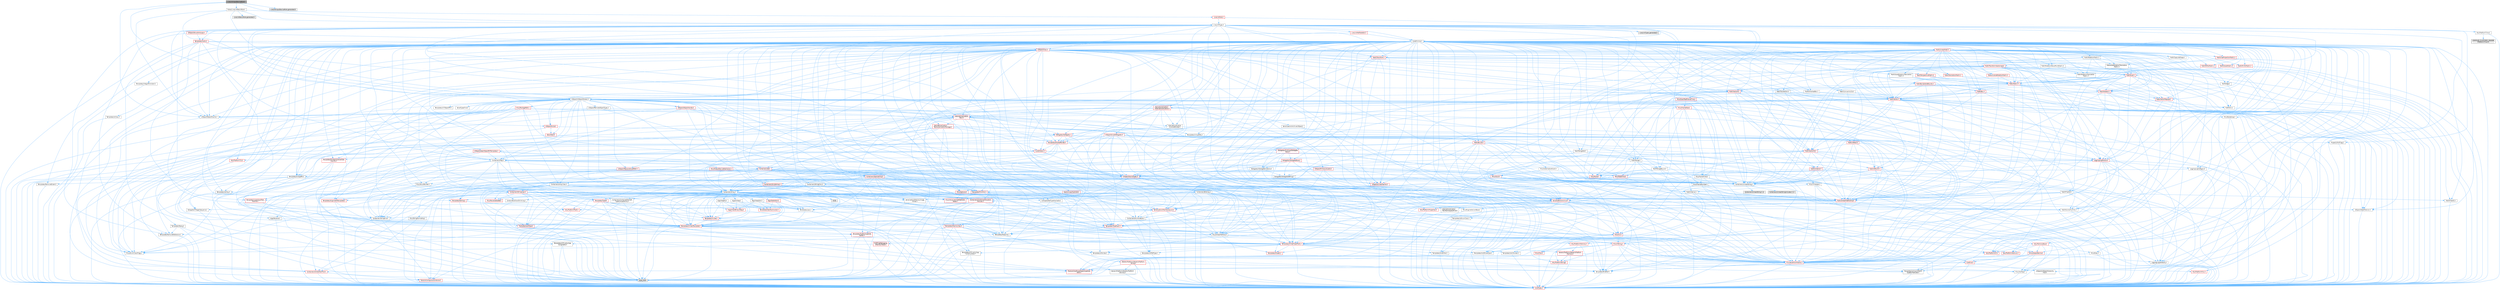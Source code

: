 digraph "LiveLinkInputDeviceRole.h"
{
 // INTERACTIVE_SVG=YES
 // LATEX_PDF_SIZE
  bgcolor="transparent";
  edge [fontname=Helvetica,fontsize=10,labelfontname=Helvetica,labelfontsize=10];
  node [fontname=Helvetica,fontsize=10,shape=box,height=0.2,width=0.4];
  Node1 [id="Node000001",label="LiveLinkInputDeviceRole.h",height=0.2,width=0.4,color="gray40", fillcolor="grey60", style="filled", fontcolor="black",tooltip=" "];
  Node1 -> Node2 [id="edge1_Node000001_Node000002",color="steelblue1",style="solid",tooltip=" "];
  Node2 [id="Node000002",label="LiveLinkTypes.h",height=0.2,width=0.4,color="grey40", fillcolor="white", style="filled",URL="$d2/d4c/LiveLinkTypes_8h.html",tooltip=" "];
  Node2 -> Node3 [id="edge2_Node000002_Node000003",color="steelblue1",style="solid",tooltip=" "];
  Node3 [id="Node000003",label="Concepts/GetTypeHashable.h",height=0.2,width=0.4,color="grey40", fillcolor="white", style="filled",URL="$d3/da2/GetTypeHashable_8h.html",tooltip=" "];
  Node3 -> Node4 [id="edge3_Node000003_Node000004",color="steelblue1",style="solid",tooltip=" "];
  Node4 [id="Node000004",label="CoreTypes.h",height=0.2,width=0.4,color="red", fillcolor="#FFF0F0", style="filled",URL="$dc/dec/CoreTypes_8h.html",tooltip=" "];
  Node3 -> Node18 [id="edge4_Node000003_Node000018",color="steelblue1",style="solid",tooltip=" "];
  Node18 [id="Node000018",label="Templates/TypeHash.h",height=0.2,width=0.4,color="red", fillcolor="#FFF0F0", style="filled",URL="$d1/d62/TypeHash_8h.html",tooltip=" "];
  Node18 -> Node4 [id="edge5_Node000018_Node000004",color="steelblue1",style="solid",tooltip=" "];
  Node18 -> Node19 [id="edge6_Node000018_Node000019",color="steelblue1",style="solid",tooltip=" "];
  Node19 [id="Node000019",label="Templates/Requires.h",height=0.2,width=0.4,color="grey40", fillcolor="white", style="filled",URL="$dc/d96/Requires_8h.html",tooltip=" "];
  Node19 -> Node20 [id="edge7_Node000019_Node000020",color="steelblue1",style="solid",tooltip=" "];
  Node20 [id="Node000020",label="Templates/EnableIf.h",height=0.2,width=0.4,color="grey40", fillcolor="white", style="filled",URL="$d7/d60/EnableIf_8h.html",tooltip=" "];
  Node20 -> Node4 [id="edge8_Node000020_Node000004",color="steelblue1",style="solid",tooltip=" "];
  Node19 -> Node8 [id="edge9_Node000019_Node000008",color="steelblue1",style="solid",tooltip=" "];
  Node8 [id="Node000008",label="type_traits",height=0.2,width=0.4,color="grey60", fillcolor="#E0E0E0", style="filled",tooltip=" "];
  Node18 -> Node21 [id="edge10_Node000018_Node000021",color="steelblue1",style="solid",tooltip=" "];
  Node21 [id="Node000021",label="Misc/Crc.h",height=0.2,width=0.4,color="red", fillcolor="#FFF0F0", style="filled",URL="$d4/dd2/Crc_8h.html",tooltip=" "];
  Node21 -> Node4 [id="edge11_Node000021_Node000004",color="steelblue1",style="solid",tooltip=" "];
  Node21 -> Node22 [id="edge12_Node000021_Node000022",color="steelblue1",style="solid",tooltip=" "];
  Node22 [id="Node000022",label="HAL/PlatformString.h",height=0.2,width=0.4,color="red", fillcolor="#FFF0F0", style="filled",URL="$db/db5/PlatformString_8h.html",tooltip=" "];
  Node22 -> Node4 [id="edge13_Node000022_Node000004",color="steelblue1",style="solid",tooltip=" "];
  Node21 -> Node24 [id="edge14_Node000021_Node000024",color="steelblue1",style="solid",tooltip=" "];
  Node24 [id="Node000024",label="Misc/AssertionMacros.h",height=0.2,width=0.4,color="red", fillcolor="#FFF0F0", style="filled",URL="$d0/dfa/AssertionMacros_8h.html",tooltip=" "];
  Node24 -> Node4 [id="edge15_Node000024_Node000004",color="steelblue1",style="solid",tooltip=" "];
  Node24 -> Node25 [id="edge16_Node000024_Node000025",color="steelblue1",style="solid",tooltip=" "];
  Node25 [id="Node000025",label="HAL/PlatformMisc.h",height=0.2,width=0.4,color="red", fillcolor="#FFF0F0", style="filled",URL="$d0/df5/PlatformMisc_8h.html",tooltip=" "];
  Node25 -> Node4 [id="edge17_Node000025_Node000004",color="steelblue1",style="solid",tooltip=" "];
  Node24 -> Node20 [id="edge18_Node000024_Node000020",color="steelblue1",style="solid",tooltip=" "];
  Node24 -> Node61 [id="edge19_Node000024_Node000061",color="steelblue1",style="solid",tooltip=" "];
  Node61 [id="Node000061",label="Templates/IsArrayOrRefOf\lTypeByPredicate.h",height=0.2,width=0.4,color="grey40", fillcolor="white", style="filled",URL="$d6/da1/IsArrayOrRefOfTypeByPredicate_8h.html",tooltip=" "];
  Node61 -> Node4 [id="edge20_Node000061_Node000004",color="steelblue1",style="solid",tooltip=" "];
  Node24 -> Node64 [id="edge21_Node000024_Node000064",color="steelblue1",style="solid",tooltip=" "];
  Node64 [id="Node000064",label="Traits/IsCharEncodingCompatible\lWith.h",height=0.2,width=0.4,color="red", fillcolor="#FFF0F0", style="filled",URL="$df/dd1/IsCharEncodingCompatibleWith_8h.html",tooltip=" "];
  Node64 -> Node8 [id="edge22_Node000064_Node000008",color="steelblue1",style="solid",tooltip=" "];
  Node24 -> Node66 [id="edge23_Node000024_Node000066",color="steelblue1",style="solid",tooltip=" "];
  Node66 [id="Node000066",label="Misc/VarArgs.h",height=0.2,width=0.4,color="grey40", fillcolor="white", style="filled",URL="$d5/d6f/VarArgs_8h.html",tooltip=" "];
  Node66 -> Node4 [id="edge24_Node000066_Node000004",color="steelblue1",style="solid",tooltip=" "];
  Node21 -> Node73 [id="edge25_Node000021_Node000073",color="steelblue1",style="solid",tooltip=" "];
  Node73 [id="Node000073",label="Misc/CString.h",height=0.2,width=0.4,color="red", fillcolor="#FFF0F0", style="filled",URL="$d2/d49/CString_8h.html",tooltip=" "];
  Node73 -> Node4 [id="edge26_Node000073_Node000004",color="steelblue1",style="solid",tooltip=" "];
  Node73 -> Node37 [id="edge27_Node000073_Node000037",color="steelblue1",style="solid",tooltip=" "];
  Node37 [id="Node000037",label="HAL/PlatformCrt.h",height=0.2,width=0.4,color="red", fillcolor="#FFF0F0", style="filled",URL="$d8/d75/PlatformCrt_8h.html",tooltip=" "];
  Node73 -> Node22 [id="edge28_Node000073_Node000022",color="steelblue1",style="solid",tooltip=" "];
  Node73 -> Node24 [id="edge29_Node000073_Node000024",color="steelblue1",style="solid",tooltip=" "];
  Node73 -> Node74 [id="edge30_Node000073_Node000074",color="steelblue1",style="solid",tooltip=" "];
  Node74 [id="Node000074",label="Misc/Char.h",height=0.2,width=0.4,color="red", fillcolor="#FFF0F0", style="filled",URL="$d0/d58/Char_8h.html",tooltip=" "];
  Node74 -> Node4 [id="edge31_Node000074_Node000004",color="steelblue1",style="solid",tooltip=" "];
  Node74 -> Node8 [id="edge32_Node000074_Node000008",color="steelblue1",style="solid",tooltip=" "];
  Node73 -> Node66 [id="edge33_Node000073_Node000066",color="steelblue1",style="solid",tooltip=" "];
  Node73 -> Node61 [id="edge34_Node000073_Node000061",color="steelblue1",style="solid",tooltip=" "];
  Node73 -> Node64 [id="edge35_Node000073_Node000064",color="steelblue1",style="solid",tooltip=" "];
  Node21 -> Node74 [id="edge36_Node000021_Node000074",color="steelblue1",style="solid",tooltip=" "];
  Node21 -> Node78 [id="edge37_Node000021_Node000078",color="steelblue1",style="solid",tooltip=" "];
  Node78 [id="Node000078",label="Templates/UnrealTypeTraits.h",height=0.2,width=0.4,color="red", fillcolor="#FFF0F0", style="filled",URL="$d2/d2d/UnrealTypeTraits_8h.html",tooltip=" "];
  Node78 -> Node4 [id="edge38_Node000078_Node000004",color="steelblue1",style="solid",tooltip=" "];
  Node78 -> Node79 [id="edge39_Node000078_Node000079",color="steelblue1",style="solid",tooltip=" "];
  Node79 [id="Node000079",label="Templates/IsPointer.h",height=0.2,width=0.4,color="grey40", fillcolor="white", style="filled",URL="$d7/d05/IsPointer_8h.html",tooltip=" "];
  Node79 -> Node4 [id="edge40_Node000079_Node000004",color="steelblue1",style="solid",tooltip=" "];
  Node78 -> Node24 [id="edge41_Node000078_Node000024",color="steelblue1",style="solid",tooltip=" "];
  Node78 -> Node80 [id="edge42_Node000078_Node000080",color="steelblue1",style="solid",tooltip=" "];
  Node80 [id="Node000080",label="Templates/AndOrNot.h",height=0.2,width=0.4,color="grey40", fillcolor="white", style="filled",URL="$db/d0a/AndOrNot_8h.html",tooltip=" "];
  Node80 -> Node4 [id="edge43_Node000080_Node000004",color="steelblue1",style="solid",tooltip=" "];
  Node78 -> Node20 [id="edge44_Node000078_Node000020",color="steelblue1",style="solid",tooltip=" "];
  Node78 -> Node81 [id="edge45_Node000078_Node000081",color="steelblue1",style="solid",tooltip=" "];
  Node81 [id="Node000081",label="Templates/IsArithmetic.h",height=0.2,width=0.4,color="grey40", fillcolor="white", style="filled",URL="$d2/d5d/IsArithmetic_8h.html",tooltip=" "];
  Node81 -> Node4 [id="edge46_Node000081_Node000004",color="steelblue1",style="solid",tooltip=" "];
  Node78 -> Node82 [id="edge47_Node000078_Node000082",color="steelblue1",style="solid",tooltip=" "];
  Node82 [id="Node000082",label="Templates/Models.h",height=0.2,width=0.4,color="red", fillcolor="#FFF0F0", style="filled",URL="$d3/d0c/Models_8h.html",tooltip=" "];
  Node78 -> Node83 [id="edge48_Node000078_Node000083",color="steelblue1",style="solid",tooltip=" "];
  Node83 [id="Node000083",label="Templates/IsPODType.h",height=0.2,width=0.4,color="grey40", fillcolor="white", style="filled",URL="$d7/db1/IsPODType_8h.html",tooltip=" "];
  Node83 -> Node4 [id="edge49_Node000083_Node000004",color="steelblue1",style="solid",tooltip=" "];
  Node78 -> Node84 [id="edge50_Node000078_Node000084",color="steelblue1",style="solid",tooltip=" "];
  Node84 [id="Node000084",label="Templates/IsUECoreType.h",height=0.2,width=0.4,color="grey40", fillcolor="white", style="filled",URL="$d1/db8/IsUECoreType_8h.html",tooltip=" "];
  Node84 -> Node4 [id="edge51_Node000084_Node000004",color="steelblue1",style="solid",tooltip=" "];
  Node84 -> Node8 [id="edge52_Node000084_Node000008",color="steelblue1",style="solid",tooltip=" "];
  Node78 -> Node85 [id="edge53_Node000078_Node000085",color="steelblue1",style="solid",tooltip=" "];
  Node85 [id="Node000085",label="Templates/IsTriviallyCopy\lConstructible.h",height=0.2,width=0.4,color="grey40", fillcolor="white", style="filled",URL="$d3/d78/IsTriviallyCopyConstructible_8h.html",tooltip=" "];
  Node85 -> Node4 [id="edge54_Node000085_Node000004",color="steelblue1",style="solid",tooltip=" "];
  Node85 -> Node8 [id="edge55_Node000085_Node000008",color="steelblue1",style="solid",tooltip=" "];
  Node18 -> Node8 [id="edge56_Node000018_Node000008",color="steelblue1",style="solid",tooltip=" "];
  Node2 -> Node87 [id="edge57_Node000002_Node000087",color="steelblue1",style="solid",tooltip=" "];
  Node87 [id="Node000087",label="Containers/Array.h",height=0.2,width=0.4,color="grey40", fillcolor="white", style="filled",URL="$df/dd0/Array_8h.html",tooltip=" "];
  Node87 -> Node4 [id="edge58_Node000087_Node000004",color="steelblue1",style="solid",tooltip=" "];
  Node87 -> Node24 [id="edge59_Node000087_Node000024",color="steelblue1",style="solid",tooltip=" "];
  Node87 -> Node88 [id="edge60_Node000087_Node000088",color="steelblue1",style="solid",tooltip=" "];
  Node88 [id="Node000088",label="Misc/IntrusiveUnsetOptional\lState.h",height=0.2,width=0.4,color="red", fillcolor="#FFF0F0", style="filled",URL="$d2/d0a/IntrusiveUnsetOptionalState_8h.html",tooltip=" "];
  Node87 -> Node90 [id="edge61_Node000087_Node000090",color="steelblue1",style="solid",tooltip=" "];
  Node90 [id="Node000090",label="Misc/ReverseIterate.h",height=0.2,width=0.4,color="red", fillcolor="#FFF0F0", style="filled",URL="$db/de3/ReverseIterate_8h.html",tooltip=" "];
  Node87 -> Node92 [id="edge62_Node000087_Node000092",color="steelblue1",style="solid",tooltip=" "];
  Node92 [id="Node000092",label="HAL/UnrealMemory.h",height=0.2,width=0.4,color="grey40", fillcolor="white", style="filled",URL="$d9/d96/UnrealMemory_8h.html",tooltip=" "];
  Node92 -> Node4 [id="edge63_Node000092_Node000004",color="steelblue1",style="solid",tooltip=" "];
  Node92 -> Node93 [id="edge64_Node000092_Node000093",color="steelblue1",style="solid",tooltip=" "];
  Node93 [id="Node000093",label="GenericPlatform/GenericPlatform\lMemory.h",height=0.2,width=0.4,color="red", fillcolor="#FFF0F0", style="filled",URL="$dd/d22/GenericPlatformMemory_8h.html",tooltip=" "];
  Node93 -> Node32 [id="edge65_Node000093_Node000032",color="steelblue1",style="solid",tooltip=" "];
  Node32 [id="Node000032",label="CoreFwd.h",height=0.2,width=0.4,color="red", fillcolor="#FFF0F0", style="filled",URL="$d1/d1e/CoreFwd_8h.html",tooltip=" "];
  Node32 -> Node4 [id="edge66_Node000032_Node000004",color="steelblue1",style="solid",tooltip=" "];
  Node32 -> Node33 [id="edge67_Node000032_Node000033",color="steelblue1",style="solid",tooltip=" "];
  Node33 [id="Node000033",label="Containers/ContainersFwd.h",height=0.2,width=0.4,color="red", fillcolor="#FFF0F0", style="filled",URL="$d4/d0a/ContainersFwd_8h.html",tooltip=" "];
  Node33 -> Node4 [id="edge68_Node000033_Node000004",color="steelblue1",style="solid",tooltip=" "];
  Node33 -> Node30 [id="edge69_Node000033_Node000030",color="steelblue1",style="solid",tooltip=" "];
  Node30 [id="Node000030",label="Traits/IsContiguousContainer.h",height=0.2,width=0.4,color="red", fillcolor="#FFF0F0", style="filled",URL="$d5/d3c/IsContiguousContainer_8h.html",tooltip=" "];
  Node30 -> Node4 [id="edge70_Node000030_Node000004",color="steelblue1",style="solid",tooltip=" "];
  Node32 -> Node35 [id="edge71_Node000032_Node000035",color="steelblue1",style="solid",tooltip=" "];
  Node35 [id="Node000035",label="UObject/UObjectHierarchy\lFwd.h",height=0.2,width=0.4,color="grey40", fillcolor="white", style="filled",URL="$d3/d13/UObjectHierarchyFwd_8h.html",tooltip=" "];
  Node93 -> Node4 [id="edge72_Node000093_Node000004",color="steelblue1",style="solid",tooltip=" "];
  Node93 -> Node22 [id="edge73_Node000093_Node000022",color="steelblue1",style="solid",tooltip=" "];
  Node92 -> Node94 [id="edge74_Node000092_Node000094",color="steelblue1",style="solid",tooltip=" "];
  Node94 [id="Node000094",label="HAL/MemoryBase.h",height=0.2,width=0.4,color="red", fillcolor="#FFF0F0", style="filled",URL="$d6/d9f/MemoryBase_8h.html",tooltip=" "];
  Node94 -> Node4 [id="edge75_Node000094_Node000004",color="steelblue1",style="solid",tooltip=" "];
  Node94 -> Node54 [id="edge76_Node000094_Node000054",color="steelblue1",style="solid",tooltip=" "];
  Node54 [id="Node000054",label="HAL/PlatformAtomics.h",height=0.2,width=0.4,color="red", fillcolor="#FFF0F0", style="filled",URL="$d3/d36/PlatformAtomics_8h.html",tooltip=" "];
  Node54 -> Node4 [id="edge77_Node000054_Node000004",color="steelblue1",style="solid",tooltip=" "];
  Node94 -> Node37 [id="edge78_Node000094_Node000037",color="steelblue1",style="solid",tooltip=" "];
  Node94 -> Node95 [id="edge79_Node000094_Node000095",color="steelblue1",style="solid",tooltip=" "];
  Node95 [id="Node000095",label="Misc/Exec.h",height=0.2,width=0.4,color="grey40", fillcolor="white", style="filled",URL="$de/ddb/Exec_8h.html",tooltip=" "];
  Node95 -> Node4 [id="edge80_Node000095_Node000004",color="steelblue1",style="solid",tooltip=" "];
  Node95 -> Node24 [id="edge81_Node000095_Node000024",color="steelblue1",style="solid",tooltip=" "];
  Node94 -> Node96 [id="edge82_Node000094_Node000096",color="steelblue1",style="solid",tooltip=" "];
  Node96 [id="Node000096",label="Misc/OutputDevice.h",height=0.2,width=0.4,color="red", fillcolor="#FFF0F0", style="filled",URL="$d7/d32/OutputDevice_8h.html",tooltip=" "];
  Node96 -> Node32 [id="edge83_Node000096_Node000032",color="steelblue1",style="solid",tooltip=" "];
  Node96 -> Node4 [id="edge84_Node000096_Node000004",color="steelblue1",style="solid",tooltip=" "];
  Node96 -> Node97 [id="edge85_Node000096_Node000097",color="steelblue1",style="solid",tooltip=" "];
  Node97 [id="Node000097",label="Logging/LogVerbosity.h",height=0.2,width=0.4,color="grey40", fillcolor="white", style="filled",URL="$d2/d8f/LogVerbosity_8h.html",tooltip=" "];
  Node97 -> Node4 [id="edge86_Node000097_Node000004",color="steelblue1",style="solid",tooltip=" "];
  Node96 -> Node66 [id="edge87_Node000096_Node000066",color="steelblue1",style="solid",tooltip=" "];
  Node96 -> Node61 [id="edge88_Node000096_Node000061",color="steelblue1",style="solid",tooltip=" "];
  Node96 -> Node64 [id="edge89_Node000096_Node000064",color="steelblue1",style="solid",tooltip=" "];
  Node92 -> Node104 [id="edge90_Node000092_Node000104",color="steelblue1",style="solid",tooltip=" "];
  Node104 [id="Node000104",label="HAL/PlatformMemory.h",height=0.2,width=0.4,color="red", fillcolor="#FFF0F0", style="filled",URL="$de/d68/PlatformMemory_8h.html",tooltip=" "];
  Node104 -> Node4 [id="edge91_Node000104_Node000004",color="steelblue1",style="solid",tooltip=" "];
  Node104 -> Node93 [id="edge92_Node000104_Node000093",color="steelblue1",style="solid",tooltip=" "];
  Node92 -> Node106 [id="edge93_Node000092_Node000106",color="steelblue1",style="solid",tooltip=" "];
  Node106 [id="Node000106",label="ProfilingDebugging\l/MemoryTrace.h",height=0.2,width=0.4,color="red", fillcolor="#FFF0F0", style="filled",URL="$da/dd7/MemoryTrace_8h.html",tooltip=" "];
  Node106 -> Node49 [id="edge94_Node000106_Node000049",color="steelblue1",style="solid",tooltip=" "];
  Node49 [id="Node000049",label="Misc/EnumClassFlags.h",height=0.2,width=0.4,color="grey40", fillcolor="white", style="filled",URL="$d8/de7/EnumClassFlags_8h.html",tooltip=" "];
  Node92 -> Node79 [id="edge95_Node000092_Node000079",color="steelblue1",style="solid",tooltip=" "];
  Node87 -> Node78 [id="edge96_Node000087_Node000078",color="steelblue1",style="solid",tooltip=" "];
  Node87 -> Node107 [id="edge97_Node000087_Node000107",color="steelblue1",style="solid",tooltip=" "];
  Node107 [id="Node000107",label="Templates/UnrealTemplate.h",height=0.2,width=0.4,color="red", fillcolor="#FFF0F0", style="filled",URL="$d4/d24/UnrealTemplate_8h.html",tooltip=" "];
  Node107 -> Node4 [id="edge98_Node000107_Node000004",color="steelblue1",style="solid",tooltip=" "];
  Node107 -> Node79 [id="edge99_Node000107_Node000079",color="steelblue1",style="solid",tooltip=" "];
  Node107 -> Node92 [id="edge100_Node000107_Node000092",color="steelblue1",style="solid",tooltip=" "];
  Node107 -> Node78 [id="edge101_Node000107_Node000078",color="steelblue1",style="solid",tooltip=" "];
  Node107 -> Node110 [id="edge102_Node000107_Node000110",color="steelblue1",style="solid",tooltip=" "];
  Node110 [id="Node000110",label="Templates/RemoveReference.h",height=0.2,width=0.4,color="grey40", fillcolor="white", style="filled",URL="$da/dbe/RemoveReference_8h.html",tooltip=" "];
  Node110 -> Node4 [id="edge103_Node000110_Node000004",color="steelblue1",style="solid",tooltip=" "];
  Node107 -> Node19 [id="edge104_Node000107_Node000019",color="steelblue1",style="solid",tooltip=" "];
  Node107 -> Node111 [id="edge105_Node000107_Node000111",color="steelblue1",style="solid",tooltip=" "];
  Node111 [id="Node000111",label="Templates/TypeCompatible\lBytes.h",height=0.2,width=0.4,color="red", fillcolor="#FFF0F0", style="filled",URL="$df/d0a/TypeCompatibleBytes_8h.html",tooltip=" "];
  Node111 -> Node4 [id="edge106_Node000111_Node000004",color="steelblue1",style="solid",tooltip=" "];
  Node111 -> Node8 [id="edge107_Node000111_Node000008",color="steelblue1",style="solid",tooltip=" "];
  Node107 -> Node30 [id="edge108_Node000107_Node000030",color="steelblue1",style="solid",tooltip=" "];
  Node107 -> Node8 [id="edge109_Node000107_Node000008",color="steelblue1",style="solid",tooltip=" "];
  Node87 -> Node113 [id="edge110_Node000087_Node000113",color="steelblue1",style="solid",tooltip=" "];
  Node113 [id="Node000113",label="Containers/AllowShrinking.h",height=0.2,width=0.4,color="grey40", fillcolor="white", style="filled",URL="$d7/d1a/AllowShrinking_8h.html",tooltip=" "];
  Node113 -> Node4 [id="edge111_Node000113_Node000004",color="steelblue1",style="solid",tooltip=" "];
  Node87 -> Node114 [id="edge112_Node000087_Node000114",color="steelblue1",style="solid",tooltip=" "];
  Node114 [id="Node000114",label="Containers/ContainerAllocation\lPolicies.h",height=0.2,width=0.4,color="red", fillcolor="#FFF0F0", style="filled",URL="$d7/dff/ContainerAllocationPolicies_8h.html",tooltip=" "];
  Node114 -> Node4 [id="edge113_Node000114_Node000004",color="steelblue1",style="solid",tooltip=" "];
  Node114 -> Node114 [id="edge114_Node000114_Node000114",color="steelblue1",style="solid",tooltip=" "];
  Node114 -> Node116 [id="edge115_Node000114_Node000116",color="steelblue1",style="solid",tooltip=" "];
  Node116 [id="Node000116",label="HAL/PlatformMath.h",height=0.2,width=0.4,color="red", fillcolor="#FFF0F0", style="filled",URL="$dc/d53/PlatformMath_8h.html",tooltip=" "];
  Node116 -> Node4 [id="edge116_Node000116_Node000004",color="steelblue1",style="solid",tooltip=" "];
  Node114 -> Node92 [id="edge117_Node000114_Node000092",color="steelblue1",style="solid",tooltip=" "];
  Node114 -> Node47 [id="edge118_Node000114_Node000047",color="steelblue1",style="solid",tooltip=" "];
  Node47 [id="Node000047",label="Math/NumericLimits.h",height=0.2,width=0.4,color="grey40", fillcolor="white", style="filled",URL="$df/d1b/NumericLimits_8h.html",tooltip=" "];
  Node47 -> Node4 [id="edge119_Node000047_Node000004",color="steelblue1",style="solid",tooltip=" "];
  Node114 -> Node24 [id="edge120_Node000114_Node000024",color="steelblue1",style="solid",tooltip=" "];
  Node114 -> Node125 [id="edge121_Node000114_Node000125",color="steelblue1",style="solid",tooltip=" "];
  Node125 [id="Node000125",label="Templates/MemoryOps.h",height=0.2,width=0.4,color="red", fillcolor="#FFF0F0", style="filled",URL="$db/dea/MemoryOps_8h.html",tooltip=" "];
  Node125 -> Node4 [id="edge122_Node000125_Node000004",color="steelblue1",style="solid",tooltip=" "];
  Node125 -> Node92 [id="edge123_Node000125_Node000092",color="steelblue1",style="solid",tooltip=" "];
  Node125 -> Node103 [id="edge124_Node000125_Node000103",color="steelblue1",style="solid",tooltip=" "];
  Node103 [id="Node000103",label="Templates/IsTriviallyCopy\lAssignable.h",height=0.2,width=0.4,color="grey40", fillcolor="white", style="filled",URL="$d2/df2/IsTriviallyCopyAssignable_8h.html",tooltip=" "];
  Node103 -> Node4 [id="edge125_Node000103_Node000004",color="steelblue1",style="solid",tooltip=" "];
  Node103 -> Node8 [id="edge126_Node000103_Node000008",color="steelblue1",style="solid",tooltip=" "];
  Node125 -> Node85 [id="edge127_Node000125_Node000085",color="steelblue1",style="solid",tooltip=" "];
  Node125 -> Node19 [id="edge128_Node000125_Node000019",color="steelblue1",style="solid",tooltip=" "];
  Node125 -> Node78 [id="edge129_Node000125_Node000078",color="steelblue1",style="solid",tooltip=" "];
  Node125 -> Node8 [id="edge130_Node000125_Node000008",color="steelblue1",style="solid",tooltip=" "];
  Node114 -> Node111 [id="edge131_Node000114_Node000111",color="steelblue1",style="solid",tooltip=" "];
  Node114 -> Node8 [id="edge132_Node000114_Node000008",color="steelblue1",style="solid",tooltip=" "];
  Node87 -> Node126 [id="edge133_Node000087_Node000126",color="steelblue1",style="solid",tooltip=" "];
  Node126 [id="Node000126",label="Containers/ContainerElement\lTypeCompatibility.h",height=0.2,width=0.4,color="grey40", fillcolor="white", style="filled",URL="$df/ddf/ContainerElementTypeCompatibility_8h.html",tooltip=" "];
  Node126 -> Node4 [id="edge134_Node000126_Node000004",color="steelblue1",style="solid",tooltip=" "];
  Node126 -> Node78 [id="edge135_Node000126_Node000078",color="steelblue1",style="solid",tooltip=" "];
  Node87 -> Node127 [id="edge136_Node000087_Node000127",color="steelblue1",style="solid",tooltip=" "];
  Node127 [id="Node000127",label="Serialization/Archive.h",height=0.2,width=0.4,color="red", fillcolor="#FFF0F0", style="filled",URL="$d7/d3b/Archive_8h.html",tooltip=" "];
  Node127 -> Node32 [id="edge137_Node000127_Node000032",color="steelblue1",style="solid",tooltip=" "];
  Node127 -> Node4 [id="edge138_Node000127_Node000004",color="steelblue1",style="solid",tooltip=" "];
  Node127 -> Node128 [id="edge139_Node000127_Node000128",color="steelblue1",style="solid",tooltip=" "];
  Node128 [id="Node000128",label="HAL/PlatformProperties.h",height=0.2,width=0.4,color="red", fillcolor="#FFF0F0", style="filled",URL="$d9/db0/PlatformProperties_8h.html",tooltip=" "];
  Node128 -> Node4 [id="edge140_Node000128_Node000004",color="steelblue1",style="solid",tooltip=" "];
  Node127 -> Node131 [id="edge141_Node000127_Node000131",color="steelblue1",style="solid",tooltip=" "];
  Node131 [id="Node000131",label="Internationalization\l/TextNamespaceFwd.h",height=0.2,width=0.4,color="grey40", fillcolor="white", style="filled",URL="$d8/d97/TextNamespaceFwd_8h.html",tooltip=" "];
  Node131 -> Node4 [id="edge142_Node000131_Node000004",color="steelblue1",style="solid",tooltip=" "];
  Node127 -> Node24 [id="edge143_Node000127_Node000024",color="steelblue1",style="solid",tooltip=" "];
  Node127 -> Node132 [id="edge144_Node000127_Node000132",color="steelblue1",style="solid",tooltip=" "];
  Node132 [id="Node000132",label="Misc/EngineVersionBase.h",height=0.2,width=0.4,color="grey40", fillcolor="white", style="filled",URL="$d5/d2b/EngineVersionBase_8h.html",tooltip=" "];
  Node132 -> Node4 [id="edge145_Node000132_Node000004",color="steelblue1",style="solid",tooltip=" "];
  Node127 -> Node66 [id="edge146_Node000127_Node000066",color="steelblue1",style="solid",tooltip=" "];
  Node127 -> Node20 [id="edge147_Node000127_Node000020",color="steelblue1",style="solid",tooltip=" "];
  Node127 -> Node61 [id="edge148_Node000127_Node000061",color="steelblue1",style="solid",tooltip=" "];
  Node127 -> Node135 [id="edge149_Node000127_Node000135",color="steelblue1",style="solid",tooltip=" "];
  Node135 [id="Node000135",label="Templates/IsEnumClass.h",height=0.2,width=0.4,color="grey40", fillcolor="white", style="filled",URL="$d7/d15/IsEnumClass_8h.html",tooltip=" "];
  Node135 -> Node4 [id="edge150_Node000135_Node000004",color="steelblue1",style="solid",tooltip=" "];
  Node135 -> Node80 [id="edge151_Node000135_Node000080",color="steelblue1",style="solid",tooltip=" "];
  Node127 -> Node107 [id="edge152_Node000127_Node000107",color="steelblue1",style="solid",tooltip=" "];
  Node127 -> Node64 [id="edge153_Node000127_Node000064",color="steelblue1",style="solid",tooltip=" "];
  Node127 -> Node136 [id="edge154_Node000127_Node000136",color="steelblue1",style="solid",tooltip=" "];
  Node136 [id="Node000136",label="UObject/ObjectVersion.h",height=0.2,width=0.4,color="grey40", fillcolor="white", style="filled",URL="$da/d63/ObjectVersion_8h.html",tooltip=" "];
  Node136 -> Node4 [id="edge155_Node000136_Node000004",color="steelblue1",style="solid",tooltip=" "];
  Node87 -> Node137 [id="edge156_Node000087_Node000137",color="steelblue1",style="solid",tooltip=" "];
  Node137 [id="Node000137",label="Serialization/MemoryImage\lWriter.h",height=0.2,width=0.4,color="grey40", fillcolor="white", style="filled",URL="$d0/d08/MemoryImageWriter_8h.html",tooltip=" "];
  Node137 -> Node4 [id="edge157_Node000137_Node000004",color="steelblue1",style="solid",tooltip=" "];
  Node137 -> Node138 [id="edge158_Node000137_Node000138",color="steelblue1",style="solid",tooltip=" "];
  Node138 [id="Node000138",label="Serialization/MemoryLayout.h",height=0.2,width=0.4,color="red", fillcolor="#FFF0F0", style="filled",URL="$d7/d66/MemoryLayout_8h.html",tooltip=" "];
  Node138 -> Node141 [id="edge159_Node000138_Node000141",color="steelblue1",style="solid",tooltip=" "];
  Node141 [id="Node000141",label="Containers/EnumAsByte.h",height=0.2,width=0.4,color="grey40", fillcolor="white", style="filled",URL="$d6/d9a/EnumAsByte_8h.html",tooltip=" "];
  Node141 -> Node4 [id="edge160_Node000141_Node000004",color="steelblue1",style="solid",tooltip=" "];
  Node141 -> Node83 [id="edge161_Node000141_Node000083",color="steelblue1",style="solid",tooltip=" "];
  Node141 -> Node18 [id="edge162_Node000141_Node000018",color="steelblue1",style="solid",tooltip=" "];
  Node138 -> Node27 [id="edge163_Node000138_Node000027",color="steelblue1",style="solid",tooltip=" "];
  Node27 [id="Node000027",label="Containers/StringFwd.h",height=0.2,width=0.4,color="grey40", fillcolor="white", style="filled",URL="$df/d37/StringFwd_8h.html",tooltip=" "];
  Node27 -> Node4 [id="edge164_Node000027_Node000004",color="steelblue1",style="solid",tooltip=" "];
  Node27 -> Node28 [id="edge165_Node000027_Node000028",color="steelblue1",style="solid",tooltip=" "];
  Node28 [id="Node000028",label="Traits/ElementType.h",height=0.2,width=0.4,color="red", fillcolor="#FFF0F0", style="filled",URL="$d5/d4f/ElementType_8h.html",tooltip=" "];
  Node28 -> Node8 [id="edge166_Node000028_Node000008",color="steelblue1",style="solid",tooltip=" "];
  Node27 -> Node30 [id="edge167_Node000027_Node000030",color="steelblue1",style="solid",tooltip=" "];
  Node138 -> Node92 [id="edge168_Node000138_Node000092",color="steelblue1",style="solid",tooltip=" "];
  Node138 -> Node20 [id="edge169_Node000138_Node000020",color="steelblue1",style="solid",tooltip=" "];
  Node138 -> Node82 [id="edge170_Node000138_Node000082",color="steelblue1",style="solid",tooltip=" "];
  Node138 -> Node107 [id="edge171_Node000138_Node000107",color="steelblue1",style="solid",tooltip=" "];
  Node87 -> Node144 [id="edge172_Node000087_Node000144",color="steelblue1",style="solid",tooltip=" "];
  Node144 [id="Node000144",label="Algo/Heapify.h",height=0.2,width=0.4,color="grey40", fillcolor="white", style="filled",URL="$d0/d2a/Heapify_8h.html",tooltip=" "];
  Node144 -> Node145 [id="edge173_Node000144_Node000145",color="steelblue1",style="solid",tooltip=" "];
  Node145 [id="Node000145",label="Algo/Impl/BinaryHeap.h",height=0.2,width=0.4,color="red", fillcolor="#FFF0F0", style="filled",URL="$d7/da3/Algo_2Impl_2BinaryHeap_8h.html",tooltip=" "];
  Node145 -> Node146 [id="edge174_Node000145_Node000146",color="steelblue1",style="solid",tooltip=" "];
  Node146 [id="Node000146",label="Templates/Invoke.h",height=0.2,width=0.4,color="red", fillcolor="#FFF0F0", style="filled",URL="$d7/deb/Invoke_8h.html",tooltip=" "];
  Node146 -> Node4 [id="edge175_Node000146_Node000004",color="steelblue1",style="solid",tooltip=" "];
  Node146 -> Node107 [id="edge176_Node000146_Node000107",color="steelblue1",style="solid",tooltip=" "];
  Node146 -> Node8 [id="edge177_Node000146_Node000008",color="steelblue1",style="solid",tooltip=" "];
  Node145 -> Node8 [id="edge178_Node000145_Node000008",color="steelblue1",style="solid",tooltip=" "];
  Node144 -> Node150 [id="edge179_Node000144_Node000150",color="steelblue1",style="solid",tooltip=" "];
  Node150 [id="Node000150",label="Templates/IdentityFunctor.h",height=0.2,width=0.4,color="red", fillcolor="#FFF0F0", style="filled",URL="$d7/d2e/IdentityFunctor_8h.html",tooltip=" "];
  Node144 -> Node146 [id="edge180_Node000144_Node000146",color="steelblue1",style="solid",tooltip=" "];
  Node144 -> Node151 [id="edge181_Node000144_Node000151",color="steelblue1",style="solid",tooltip=" "];
  Node151 [id="Node000151",label="Templates/Less.h",height=0.2,width=0.4,color="grey40", fillcolor="white", style="filled",URL="$de/dc8/Less_8h.html",tooltip=" "];
  Node151 -> Node4 [id="edge182_Node000151_Node000004",color="steelblue1",style="solid",tooltip=" "];
  Node151 -> Node107 [id="edge183_Node000151_Node000107",color="steelblue1",style="solid",tooltip=" "];
  Node144 -> Node107 [id="edge184_Node000144_Node000107",color="steelblue1",style="solid",tooltip=" "];
  Node87 -> Node152 [id="edge185_Node000087_Node000152",color="steelblue1",style="solid",tooltip=" "];
  Node152 [id="Node000152",label="Algo/HeapSort.h",height=0.2,width=0.4,color="grey40", fillcolor="white", style="filled",URL="$d3/d92/HeapSort_8h.html",tooltip=" "];
  Node152 -> Node145 [id="edge186_Node000152_Node000145",color="steelblue1",style="solid",tooltip=" "];
  Node152 -> Node150 [id="edge187_Node000152_Node000150",color="steelblue1",style="solid",tooltip=" "];
  Node152 -> Node151 [id="edge188_Node000152_Node000151",color="steelblue1",style="solid",tooltip=" "];
  Node152 -> Node107 [id="edge189_Node000152_Node000107",color="steelblue1",style="solid",tooltip=" "];
  Node87 -> Node153 [id="edge190_Node000087_Node000153",color="steelblue1",style="solid",tooltip=" "];
  Node153 [id="Node000153",label="Algo/IsHeap.h",height=0.2,width=0.4,color="grey40", fillcolor="white", style="filled",URL="$de/d32/IsHeap_8h.html",tooltip=" "];
  Node153 -> Node145 [id="edge191_Node000153_Node000145",color="steelblue1",style="solid",tooltip=" "];
  Node153 -> Node150 [id="edge192_Node000153_Node000150",color="steelblue1",style="solid",tooltip=" "];
  Node153 -> Node146 [id="edge193_Node000153_Node000146",color="steelblue1",style="solid",tooltip=" "];
  Node153 -> Node151 [id="edge194_Node000153_Node000151",color="steelblue1",style="solid",tooltip=" "];
  Node153 -> Node107 [id="edge195_Node000153_Node000107",color="steelblue1",style="solid",tooltip=" "];
  Node87 -> Node145 [id="edge196_Node000087_Node000145",color="steelblue1",style="solid",tooltip=" "];
  Node87 -> Node154 [id="edge197_Node000087_Node000154",color="steelblue1",style="solid",tooltip=" "];
  Node154 [id="Node000154",label="Algo/StableSort.h",height=0.2,width=0.4,color="red", fillcolor="#FFF0F0", style="filled",URL="$d7/d3c/StableSort_8h.html",tooltip=" "];
  Node154 -> Node150 [id="edge198_Node000154_Node000150",color="steelblue1",style="solid",tooltip=" "];
  Node154 -> Node146 [id="edge199_Node000154_Node000146",color="steelblue1",style="solid",tooltip=" "];
  Node154 -> Node151 [id="edge200_Node000154_Node000151",color="steelblue1",style="solid",tooltip=" "];
  Node154 -> Node107 [id="edge201_Node000154_Node000107",color="steelblue1",style="solid",tooltip=" "];
  Node87 -> Node3 [id="edge202_Node000087_Node000003",color="steelblue1",style="solid",tooltip=" "];
  Node87 -> Node150 [id="edge203_Node000087_Node000150",color="steelblue1",style="solid",tooltip=" "];
  Node87 -> Node146 [id="edge204_Node000087_Node000146",color="steelblue1",style="solid",tooltip=" "];
  Node87 -> Node151 [id="edge205_Node000087_Node000151",color="steelblue1",style="solid",tooltip=" "];
  Node87 -> Node157 [id="edge206_Node000087_Node000157",color="steelblue1",style="solid",tooltip=" "];
  Node157 [id="Node000157",label="Templates/LosesQualifiers\lFromTo.h",height=0.2,width=0.4,color="red", fillcolor="#FFF0F0", style="filled",URL="$d2/db3/LosesQualifiersFromTo_8h.html",tooltip=" "];
  Node157 -> Node8 [id="edge207_Node000157_Node000008",color="steelblue1",style="solid",tooltip=" "];
  Node87 -> Node19 [id="edge208_Node000087_Node000019",color="steelblue1",style="solid",tooltip=" "];
  Node87 -> Node158 [id="edge209_Node000087_Node000158",color="steelblue1",style="solid",tooltip=" "];
  Node158 [id="Node000158",label="Templates/Sorting.h",height=0.2,width=0.4,color="red", fillcolor="#FFF0F0", style="filled",URL="$d3/d9e/Sorting_8h.html",tooltip=" "];
  Node158 -> Node4 [id="edge210_Node000158_Node000004",color="steelblue1",style="solid",tooltip=" "];
  Node158 -> Node116 [id="edge211_Node000158_Node000116",color="steelblue1",style="solid",tooltip=" "];
  Node158 -> Node151 [id="edge212_Node000158_Node000151",color="steelblue1",style="solid",tooltip=" "];
  Node87 -> Node162 [id="edge213_Node000087_Node000162",color="steelblue1",style="solid",tooltip=" "];
  Node162 [id="Node000162",label="Templates/AlignmentTemplates.h",height=0.2,width=0.4,color="red", fillcolor="#FFF0F0", style="filled",URL="$dd/d32/AlignmentTemplates_8h.html",tooltip=" "];
  Node162 -> Node4 [id="edge214_Node000162_Node000004",color="steelblue1",style="solid",tooltip=" "];
  Node162 -> Node79 [id="edge215_Node000162_Node000079",color="steelblue1",style="solid",tooltip=" "];
  Node87 -> Node28 [id="edge216_Node000087_Node000028",color="steelblue1",style="solid",tooltip=" "];
  Node87 -> Node122 [id="edge217_Node000087_Node000122",color="steelblue1",style="solid",tooltip=" "];
  Node122 [id="Node000122",label="limits",height=0.2,width=0.4,color="grey60", fillcolor="#E0E0E0", style="filled",tooltip=" "];
  Node87 -> Node8 [id="edge218_Node000087_Node000008",color="steelblue1",style="solid",tooltip=" "];
  Node2 -> Node163 [id="edge219_Node000002_Node000163",color="steelblue1",style="solid",tooltip=" "];
  Node163 [id="Node000163",label="Containers/Map.h",height=0.2,width=0.4,color="grey40", fillcolor="white", style="filled",URL="$df/d79/Map_8h.html",tooltip=" "];
  Node163 -> Node4 [id="edge220_Node000163_Node000004",color="steelblue1",style="solid",tooltip=" "];
  Node163 -> Node164 [id="edge221_Node000163_Node000164",color="steelblue1",style="solid",tooltip=" "];
  Node164 [id="Node000164",label="Algo/Reverse.h",height=0.2,width=0.4,color="grey40", fillcolor="white", style="filled",URL="$d5/d93/Reverse_8h.html",tooltip=" "];
  Node164 -> Node4 [id="edge222_Node000164_Node000004",color="steelblue1",style="solid",tooltip=" "];
  Node164 -> Node107 [id="edge223_Node000164_Node000107",color="steelblue1",style="solid",tooltip=" "];
  Node163 -> Node126 [id="edge224_Node000163_Node000126",color="steelblue1",style="solid",tooltip=" "];
  Node163 -> Node165 [id="edge225_Node000163_Node000165",color="steelblue1",style="solid",tooltip=" "];
  Node165 [id="Node000165",label="Containers/Set.h",height=0.2,width=0.4,color="red", fillcolor="#FFF0F0", style="filled",URL="$d4/d45/Set_8h.html",tooltip=" "];
  Node165 -> Node114 [id="edge226_Node000165_Node000114",color="steelblue1",style="solid",tooltip=" "];
  Node165 -> Node126 [id="edge227_Node000165_Node000126",color="steelblue1",style="solid",tooltip=" "];
  Node165 -> Node167 [id="edge228_Node000165_Node000167",color="steelblue1",style="solid",tooltip=" "];
  Node167 [id="Node000167",label="Containers/SparseArray.h",height=0.2,width=0.4,color="red", fillcolor="#FFF0F0", style="filled",URL="$d5/dbf/SparseArray_8h.html",tooltip=" "];
  Node167 -> Node4 [id="edge229_Node000167_Node000004",color="steelblue1",style="solid",tooltip=" "];
  Node167 -> Node24 [id="edge230_Node000167_Node000024",color="steelblue1",style="solid",tooltip=" "];
  Node167 -> Node92 [id="edge231_Node000167_Node000092",color="steelblue1",style="solid",tooltip=" "];
  Node167 -> Node78 [id="edge232_Node000167_Node000078",color="steelblue1",style="solid",tooltip=" "];
  Node167 -> Node107 [id="edge233_Node000167_Node000107",color="steelblue1",style="solid",tooltip=" "];
  Node167 -> Node114 [id="edge234_Node000167_Node000114",color="steelblue1",style="solid",tooltip=" "];
  Node167 -> Node151 [id="edge235_Node000167_Node000151",color="steelblue1",style="solid",tooltip=" "];
  Node167 -> Node87 [id="edge236_Node000167_Node000087",color="steelblue1",style="solid",tooltip=" "];
  Node167 -> Node161 [id="edge237_Node000167_Node000161",color="steelblue1",style="solid",tooltip=" "];
  Node161 [id="Node000161",label="Math/UnrealMathUtility.h",height=0.2,width=0.4,color="red", fillcolor="#FFF0F0", style="filled",URL="$db/db8/UnrealMathUtility_8h.html",tooltip=" "];
  Node161 -> Node4 [id="edge238_Node000161_Node000004",color="steelblue1",style="solid",tooltip=" "];
  Node161 -> Node24 [id="edge239_Node000161_Node000024",color="steelblue1",style="solid",tooltip=" "];
  Node161 -> Node116 [id="edge240_Node000161_Node000116",color="steelblue1",style="solid",tooltip=" "];
  Node161 -> Node19 [id="edge241_Node000161_Node000019",color="steelblue1",style="solid",tooltip=" "];
  Node167 -> Node168 [id="edge242_Node000167_Node000168",color="steelblue1",style="solid",tooltip=" "];
  Node168 [id="Node000168",label="Containers/ScriptArray.h",height=0.2,width=0.4,color="red", fillcolor="#FFF0F0", style="filled",URL="$dc/daf/ScriptArray_8h.html",tooltip=" "];
  Node168 -> Node4 [id="edge243_Node000168_Node000004",color="steelblue1",style="solid",tooltip=" "];
  Node168 -> Node24 [id="edge244_Node000168_Node000024",color="steelblue1",style="solid",tooltip=" "];
  Node168 -> Node92 [id="edge245_Node000168_Node000092",color="steelblue1",style="solid",tooltip=" "];
  Node168 -> Node113 [id="edge246_Node000168_Node000113",color="steelblue1",style="solid",tooltip=" "];
  Node168 -> Node114 [id="edge247_Node000168_Node000114",color="steelblue1",style="solid",tooltip=" "];
  Node168 -> Node87 [id="edge248_Node000168_Node000087",color="steelblue1",style="solid",tooltip=" "];
  Node167 -> Node169 [id="edge249_Node000167_Node000169",color="steelblue1",style="solid",tooltip=" "];
  Node169 [id="Node000169",label="Containers/BitArray.h",height=0.2,width=0.4,color="grey40", fillcolor="white", style="filled",URL="$d1/de4/BitArray_8h.html",tooltip=" "];
  Node169 -> Node114 [id="edge250_Node000169_Node000114",color="steelblue1",style="solid",tooltip=" "];
  Node169 -> Node4 [id="edge251_Node000169_Node000004",color="steelblue1",style="solid",tooltip=" "];
  Node169 -> Node54 [id="edge252_Node000169_Node000054",color="steelblue1",style="solid",tooltip=" "];
  Node169 -> Node92 [id="edge253_Node000169_Node000092",color="steelblue1",style="solid",tooltip=" "];
  Node169 -> Node161 [id="edge254_Node000169_Node000161",color="steelblue1",style="solid",tooltip=" "];
  Node169 -> Node24 [id="edge255_Node000169_Node000024",color="steelblue1",style="solid",tooltip=" "];
  Node169 -> Node49 [id="edge256_Node000169_Node000049",color="steelblue1",style="solid",tooltip=" "];
  Node169 -> Node127 [id="edge257_Node000169_Node000127",color="steelblue1",style="solid",tooltip=" "];
  Node169 -> Node137 [id="edge258_Node000169_Node000137",color="steelblue1",style="solid",tooltip=" "];
  Node169 -> Node138 [id="edge259_Node000169_Node000138",color="steelblue1",style="solid",tooltip=" "];
  Node169 -> Node20 [id="edge260_Node000169_Node000020",color="steelblue1",style="solid",tooltip=" "];
  Node169 -> Node146 [id="edge261_Node000169_Node000146",color="steelblue1",style="solid",tooltip=" "];
  Node169 -> Node107 [id="edge262_Node000169_Node000107",color="steelblue1",style="solid",tooltip=" "];
  Node169 -> Node78 [id="edge263_Node000169_Node000078",color="steelblue1",style="solid",tooltip=" "];
  Node167 -> Node137 [id="edge264_Node000167_Node000137",color="steelblue1",style="solid",tooltip=" "];
  Node167 -> Node186 [id="edge265_Node000167_Node000186",color="steelblue1",style="solid",tooltip=" "];
  Node186 [id="Node000186",label="Containers/UnrealString.h",height=0.2,width=0.4,color="grey40", fillcolor="white", style="filled",URL="$d5/dba/UnrealString_8h.html",tooltip=" "];
  Node186 -> Node187 [id="edge266_Node000186_Node000187",color="steelblue1",style="solid",tooltip=" "];
  Node187 [id="Node000187",label="Containers/UnrealStringIncludes.h.inl",height=0.2,width=0.4,color="grey60", fillcolor="#E0E0E0", style="filled",tooltip=" "];
  Node186 -> Node188 [id="edge267_Node000186_Node000188",color="steelblue1",style="solid",tooltip=" "];
  Node188 [id="Node000188",label="Containers/UnrealString.h.inl",height=0.2,width=0.4,color="grey60", fillcolor="#E0E0E0", style="filled",tooltip=" "];
  Node186 -> Node189 [id="edge268_Node000186_Node000189",color="steelblue1",style="solid",tooltip=" "];
  Node189 [id="Node000189",label="Misc/StringFormatArg.h",height=0.2,width=0.4,color="grey40", fillcolor="white", style="filled",URL="$d2/d16/StringFormatArg_8h.html",tooltip=" "];
  Node189 -> Node33 [id="edge269_Node000189_Node000033",color="steelblue1",style="solid",tooltip=" "];
  Node167 -> Node88 [id="edge270_Node000167_Node000088",color="steelblue1",style="solid",tooltip=" "];
  Node165 -> Node33 [id="edge271_Node000165_Node000033",color="steelblue1",style="solid",tooltip=" "];
  Node165 -> Node161 [id="edge272_Node000165_Node000161",color="steelblue1",style="solid",tooltip=" "];
  Node165 -> Node24 [id="edge273_Node000165_Node000024",color="steelblue1",style="solid",tooltip=" "];
  Node165 -> Node190 [id="edge274_Node000165_Node000190",color="steelblue1",style="solid",tooltip=" "];
  Node190 [id="Node000190",label="Misc/StructBuilder.h",height=0.2,width=0.4,color="grey40", fillcolor="white", style="filled",URL="$d9/db3/StructBuilder_8h.html",tooltip=" "];
  Node190 -> Node4 [id="edge275_Node000190_Node000004",color="steelblue1",style="solid",tooltip=" "];
  Node190 -> Node161 [id="edge276_Node000190_Node000161",color="steelblue1",style="solid",tooltip=" "];
  Node190 -> Node162 [id="edge277_Node000190_Node000162",color="steelblue1",style="solid",tooltip=" "];
  Node165 -> Node137 [id="edge278_Node000165_Node000137",color="steelblue1",style="solid",tooltip=" "];
  Node165 -> Node191 [id="edge279_Node000165_Node000191",color="steelblue1",style="solid",tooltip=" "];
  Node191 [id="Node000191",label="Templates/Function.h",height=0.2,width=0.4,color="red", fillcolor="#FFF0F0", style="filled",URL="$df/df5/Function_8h.html",tooltip=" "];
  Node191 -> Node4 [id="edge280_Node000191_Node000004",color="steelblue1",style="solid",tooltip=" "];
  Node191 -> Node24 [id="edge281_Node000191_Node000024",color="steelblue1",style="solid",tooltip=" "];
  Node191 -> Node88 [id="edge282_Node000191_Node000088",color="steelblue1",style="solid",tooltip=" "];
  Node191 -> Node92 [id="edge283_Node000191_Node000092",color="steelblue1",style="solid",tooltip=" "];
  Node191 -> Node78 [id="edge284_Node000191_Node000078",color="steelblue1",style="solid",tooltip=" "];
  Node191 -> Node146 [id="edge285_Node000191_Node000146",color="steelblue1",style="solid",tooltip=" "];
  Node191 -> Node107 [id="edge286_Node000191_Node000107",color="steelblue1",style="solid",tooltip=" "];
  Node191 -> Node19 [id="edge287_Node000191_Node000019",color="steelblue1",style="solid",tooltip=" "];
  Node191 -> Node161 [id="edge288_Node000191_Node000161",color="steelblue1",style="solid",tooltip=" "];
  Node191 -> Node8 [id="edge289_Node000191_Node000008",color="steelblue1",style="solid",tooltip=" "];
  Node165 -> Node158 [id="edge290_Node000165_Node000158",color="steelblue1",style="solid",tooltip=" "];
  Node165 -> Node18 [id="edge291_Node000165_Node000018",color="steelblue1",style="solid",tooltip=" "];
  Node165 -> Node107 [id="edge292_Node000165_Node000107",color="steelblue1",style="solid",tooltip=" "];
  Node165 -> Node8 [id="edge293_Node000165_Node000008",color="steelblue1",style="solid",tooltip=" "];
  Node163 -> Node186 [id="edge294_Node000163_Node000186",color="steelblue1",style="solid",tooltip=" "];
  Node163 -> Node24 [id="edge295_Node000163_Node000024",color="steelblue1",style="solid",tooltip=" "];
  Node163 -> Node190 [id="edge296_Node000163_Node000190",color="steelblue1",style="solid",tooltip=" "];
  Node163 -> Node191 [id="edge297_Node000163_Node000191",color="steelblue1",style="solid",tooltip=" "];
  Node163 -> Node158 [id="edge298_Node000163_Node000158",color="steelblue1",style="solid",tooltip=" "];
  Node163 -> Node194 [id="edge299_Node000163_Node000194",color="steelblue1",style="solid",tooltip=" "];
  Node194 [id="Node000194",label="Templates/Tuple.h",height=0.2,width=0.4,color="red", fillcolor="#FFF0F0", style="filled",URL="$d2/d4f/Tuple_8h.html",tooltip=" "];
  Node194 -> Node4 [id="edge300_Node000194_Node000004",color="steelblue1",style="solid",tooltip=" "];
  Node194 -> Node107 [id="edge301_Node000194_Node000107",color="steelblue1",style="solid",tooltip=" "];
  Node194 -> Node195 [id="edge302_Node000194_Node000195",color="steelblue1",style="solid",tooltip=" "];
  Node195 [id="Node000195",label="Delegates/IntegerSequence.h",height=0.2,width=0.4,color="grey40", fillcolor="white", style="filled",URL="$d2/dcc/IntegerSequence_8h.html",tooltip=" "];
  Node195 -> Node4 [id="edge303_Node000195_Node000004",color="steelblue1",style="solid",tooltip=" "];
  Node194 -> Node146 [id="edge304_Node000194_Node000146",color="steelblue1",style="solid",tooltip=" "];
  Node194 -> Node138 [id="edge305_Node000194_Node000138",color="steelblue1",style="solid",tooltip=" "];
  Node194 -> Node19 [id="edge306_Node000194_Node000019",color="steelblue1",style="solid",tooltip=" "];
  Node194 -> Node18 [id="edge307_Node000194_Node000018",color="steelblue1",style="solid",tooltip=" "];
  Node194 -> Node8 [id="edge308_Node000194_Node000008",color="steelblue1",style="solid",tooltip=" "];
  Node163 -> Node107 [id="edge309_Node000163_Node000107",color="steelblue1",style="solid",tooltip=" "];
  Node163 -> Node78 [id="edge310_Node000163_Node000078",color="steelblue1",style="solid",tooltip=" "];
  Node163 -> Node8 [id="edge311_Node000163_Node000008",color="steelblue1",style="solid",tooltip=" "];
  Node2 -> Node186 [id="edge312_Node000002_Node000186",color="steelblue1",style="solid",tooltip=" "];
  Node2 -> Node197 [id="edge313_Node000002_Node000197",color="steelblue1",style="solid",tooltip=" "];
  Node197 [id="Node000197",label="CoreMinimal.h",height=0.2,width=0.4,color="grey40", fillcolor="white", style="filled",URL="$d7/d67/CoreMinimal_8h.html",tooltip=" "];
  Node197 -> Node4 [id="edge314_Node000197_Node000004",color="steelblue1",style="solid",tooltip=" "];
  Node197 -> Node32 [id="edge315_Node000197_Node000032",color="steelblue1",style="solid",tooltip=" "];
  Node197 -> Node35 [id="edge316_Node000197_Node000035",color="steelblue1",style="solid",tooltip=" "];
  Node197 -> Node33 [id="edge317_Node000197_Node000033",color="steelblue1",style="solid",tooltip=" "];
  Node197 -> Node66 [id="edge318_Node000197_Node000066",color="steelblue1",style="solid",tooltip=" "];
  Node197 -> Node97 [id="edge319_Node000197_Node000097",color="steelblue1",style="solid",tooltip=" "];
  Node197 -> Node96 [id="edge320_Node000197_Node000096",color="steelblue1",style="solid",tooltip=" "];
  Node197 -> Node37 [id="edge321_Node000197_Node000037",color="steelblue1",style="solid",tooltip=" "];
  Node197 -> Node25 [id="edge322_Node000197_Node000025",color="steelblue1",style="solid",tooltip=" "];
  Node197 -> Node24 [id="edge323_Node000197_Node000024",color="steelblue1",style="solid",tooltip=" "];
  Node197 -> Node79 [id="edge324_Node000197_Node000079",color="steelblue1",style="solid",tooltip=" "];
  Node197 -> Node104 [id="edge325_Node000197_Node000104",color="steelblue1",style="solid",tooltip=" "];
  Node197 -> Node54 [id="edge326_Node000197_Node000054",color="steelblue1",style="solid",tooltip=" "];
  Node197 -> Node95 [id="edge327_Node000197_Node000095",color="steelblue1",style="solid",tooltip=" "];
  Node197 -> Node94 [id="edge328_Node000197_Node000094",color="steelblue1",style="solid",tooltip=" "];
  Node197 -> Node92 [id="edge329_Node000197_Node000092",color="steelblue1",style="solid",tooltip=" "];
  Node197 -> Node81 [id="edge330_Node000197_Node000081",color="steelblue1",style="solid",tooltip=" "];
  Node197 -> Node80 [id="edge331_Node000197_Node000080",color="steelblue1",style="solid",tooltip=" "];
  Node197 -> Node83 [id="edge332_Node000197_Node000083",color="steelblue1",style="solid",tooltip=" "];
  Node197 -> Node84 [id="edge333_Node000197_Node000084",color="steelblue1",style="solid",tooltip=" "];
  Node197 -> Node85 [id="edge334_Node000197_Node000085",color="steelblue1",style="solid",tooltip=" "];
  Node197 -> Node78 [id="edge335_Node000197_Node000078",color="steelblue1",style="solid",tooltip=" "];
  Node197 -> Node20 [id="edge336_Node000197_Node000020",color="steelblue1",style="solid",tooltip=" "];
  Node197 -> Node110 [id="edge337_Node000197_Node000110",color="steelblue1",style="solid",tooltip=" "];
  Node197 -> Node198 [id="edge338_Node000197_Node000198",color="steelblue1",style="solid",tooltip=" "];
  Node198 [id="Node000198",label="Templates/IntegralConstant.h",height=0.2,width=0.4,color="grey40", fillcolor="white", style="filled",URL="$db/d1b/IntegralConstant_8h.html",tooltip=" "];
  Node198 -> Node4 [id="edge339_Node000198_Node000004",color="steelblue1",style="solid",tooltip=" "];
  Node197 -> Node199 [id="edge340_Node000197_Node000199",color="steelblue1",style="solid",tooltip=" "];
  Node199 [id="Node000199",label="Templates/IsClass.h",height=0.2,width=0.4,color="grey40", fillcolor="white", style="filled",URL="$db/dcb/IsClass_8h.html",tooltip=" "];
  Node199 -> Node4 [id="edge341_Node000199_Node000004",color="steelblue1",style="solid",tooltip=" "];
  Node197 -> Node111 [id="edge342_Node000197_Node000111",color="steelblue1",style="solid",tooltip=" "];
  Node197 -> Node30 [id="edge343_Node000197_Node000030",color="steelblue1",style="solid",tooltip=" "];
  Node197 -> Node107 [id="edge344_Node000197_Node000107",color="steelblue1",style="solid",tooltip=" "];
  Node197 -> Node47 [id="edge345_Node000197_Node000047",color="steelblue1",style="solid",tooltip=" "];
  Node197 -> Node116 [id="edge346_Node000197_Node000116",color="steelblue1",style="solid",tooltip=" "];
  Node197 -> Node103 [id="edge347_Node000197_Node000103",color="steelblue1",style="solid",tooltip=" "];
  Node197 -> Node125 [id="edge348_Node000197_Node000125",color="steelblue1",style="solid",tooltip=" "];
  Node197 -> Node114 [id="edge349_Node000197_Node000114",color="steelblue1",style="solid",tooltip=" "];
  Node197 -> Node135 [id="edge350_Node000197_Node000135",color="steelblue1",style="solid",tooltip=" "];
  Node197 -> Node128 [id="edge351_Node000197_Node000128",color="steelblue1",style="solid",tooltip=" "];
  Node197 -> Node132 [id="edge352_Node000197_Node000132",color="steelblue1",style="solid",tooltip=" "];
  Node197 -> Node131 [id="edge353_Node000197_Node000131",color="steelblue1",style="solid",tooltip=" "];
  Node197 -> Node127 [id="edge354_Node000197_Node000127",color="steelblue1",style="solid",tooltip=" "];
  Node197 -> Node151 [id="edge355_Node000197_Node000151",color="steelblue1",style="solid",tooltip=" "];
  Node197 -> Node158 [id="edge356_Node000197_Node000158",color="steelblue1",style="solid",tooltip=" "];
  Node197 -> Node74 [id="edge357_Node000197_Node000074",color="steelblue1",style="solid",tooltip=" "];
  Node197 -> Node200 [id="edge358_Node000197_Node000200",color="steelblue1",style="solid",tooltip=" "];
  Node200 [id="Node000200",label="GenericPlatform/GenericPlatform\lStricmp.h",height=0.2,width=0.4,color="grey40", fillcolor="white", style="filled",URL="$d2/d86/GenericPlatformStricmp_8h.html",tooltip=" "];
  Node200 -> Node4 [id="edge359_Node000200_Node000004",color="steelblue1",style="solid",tooltip=" "];
  Node197 -> Node201 [id="edge360_Node000197_Node000201",color="steelblue1",style="solid",tooltip=" "];
  Node201 [id="Node000201",label="GenericPlatform/GenericPlatform\lString.h",height=0.2,width=0.4,color="red", fillcolor="#FFF0F0", style="filled",URL="$dd/d20/GenericPlatformString_8h.html",tooltip=" "];
  Node201 -> Node4 [id="edge361_Node000201_Node000004",color="steelblue1",style="solid",tooltip=" "];
  Node201 -> Node200 [id="edge362_Node000201_Node000200",color="steelblue1",style="solid",tooltip=" "];
  Node201 -> Node20 [id="edge363_Node000201_Node000020",color="steelblue1",style="solid",tooltip=" "];
  Node201 -> Node64 [id="edge364_Node000201_Node000064",color="steelblue1",style="solid",tooltip=" "];
  Node201 -> Node8 [id="edge365_Node000201_Node000008",color="steelblue1",style="solid",tooltip=" "];
  Node197 -> Node22 [id="edge366_Node000197_Node000022",color="steelblue1",style="solid",tooltip=" "];
  Node197 -> Node73 [id="edge367_Node000197_Node000073",color="steelblue1",style="solid",tooltip=" "];
  Node197 -> Node21 [id="edge368_Node000197_Node000021",color="steelblue1",style="solid",tooltip=" "];
  Node197 -> Node161 [id="edge369_Node000197_Node000161",color="steelblue1",style="solid",tooltip=" "];
  Node197 -> Node186 [id="edge370_Node000197_Node000186",color="steelblue1",style="solid",tooltip=" "];
  Node197 -> Node87 [id="edge371_Node000197_Node000087",color="steelblue1",style="solid",tooltip=" "];
  Node197 -> Node204 [id="edge372_Node000197_Node000204",color="steelblue1",style="solid",tooltip=" "];
  Node204 [id="Node000204",label="Misc/FrameNumber.h",height=0.2,width=0.4,color="grey40", fillcolor="white", style="filled",URL="$dd/dbd/FrameNumber_8h.html",tooltip=" "];
  Node204 -> Node4 [id="edge373_Node000204_Node000004",color="steelblue1",style="solid",tooltip=" "];
  Node204 -> Node47 [id="edge374_Node000204_Node000047",color="steelblue1",style="solid",tooltip=" "];
  Node204 -> Node161 [id="edge375_Node000204_Node000161",color="steelblue1",style="solid",tooltip=" "];
  Node204 -> Node20 [id="edge376_Node000204_Node000020",color="steelblue1",style="solid",tooltip=" "];
  Node204 -> Node78 [id="edge377_Node000204_Node000078",color="steelblue1",style="solid",tooltip=" "];
  Node197 -> Node205 [id="edge378_Node000197_Node000205",color="steelblue1",style="solid",tooltip=" "];
  Node205 [id="Node000205",label="Misc/Timespan.h",height=0.2,width=0.4,color="grey40", fillcolor="white", style="filled",URL="$da/dd9/Timespan_8h.html",tooltip=" "];
  Node205 -> Node4 [id="edge379_Node000205_Node000004",color="steelblue1",style="solid",tooltip=" "];
  Node205 -> Node206 [id="edge380_Node000205_Node000206",color="steelblue1",style="solid",tooltip=" "];
  Node206 [id="Node000206",label="Math/Interval.h",height=0.2,width=0.4,color="grey40", fillcolor="white", style="filled",URL="$d1/d55/Interval_8h.html",tooltip=" "];
  Node206 -> Node4 [id="edge381_Node000206_Node000004",color="steelblue1",style="solid",tooltip=" "];
  Node206 -> Node81 [id="edge382_Node000206_Node000081",color="steelblue1",style="solid",tooltip=" "];
  Node206 -> Node78 [id="edge383_Node000206_Node000078",color="steelblue1",style="solid",tooltip=" "];
  Node206 -> Node47 [id="edge384_Node000206_Node000047",color="steelblue1",style="solid",tooltip=" "];
  Node206 -> Node161 [id="edge385_Node000206_Node000161",color="steelblue1",style="solid",tooltip=" "];
  Node205 -> Node161 [id="edge386_Node000205_Node000161",color="steelblue1",style="solid",tooltip=" "];
  Node205 -> Node24 [id="edge387_Node000205_Node000024",color="steelblue1",style="solid",tooltip=" "];
  Node197 -> Node207 [id="edge388_Node000197_Node000207",color="steelblue1",style="solid",tooltip=" "];
  Node207 [id="Node000207",label="Containers/StringConv.h",height=0.2,width=0.4,color="grey40", fillcolor="white", style="filled",URL="$d3/ddf/StringConv_8h.html",tooltip=" "];
  Node207 -> Node4 [id="edge389_Node000207_Node000004",color="steelblue1",style="solid",tooltip=" "];
  Node207 -> Node24 [id="edge390_Node000207_Node000024",color="steelblue1",style="solid",tooltip=" "];
  Node207 -> Node114 [id="edge391_Node000207_Node000114",color="steelblue1",style="solid",tooltip=" "];
  Node207 -> Node87 [id="edge392_Node000207_Node000087",color="steelblue1",style="solid",tooltip=" "];
  Node207 -> Node73 [id="edge393_Node000207_Node000073",color="steelblue1",style="solid",tooltip=" "];
  Node207 -> Node183 [id="edge394_Node000207_Node000183",color="steelblue1",style="solid",tooltip=" "];
  Node183 [id="Node000183",label="Templates/IsArray.h",height=0.2,width=0.4,color="grey40", fillcolor="white", style="filled",URL="$d8/d8d/IsArray_8h.html",tooltip=" "];
  Node183 -> Node4 [id="edge395_Node000183_Node000004",color="steelblue1",style="solid",tooltip=" "];
  Node207 -> Node107 [id="edge396_Node000207_Node000107",color="steelblue1",style="solid",tooltip=" "];
  Node207 -> Node78 [id="edge397_Node000207_Node000078",color="steelblue1",style="solid",tooltip=" "];
  Node207 -> Node28 [id="edge398_Node000207_Node000028",color="steelblue1",style="solid",tooltip=" "];
  Node207 -> Node64 [id="edge399_Node000207_Node000064",color="steelblue1",style="solid",tooltip=" "];
  Node207 -> Node30 [id="edge400_Node000207_Node000030",color="steelblue1",style="solid",tooltip=" "];
  Node207 -> Node8 [id="edge401_Node000207_Node000008",color="steelblue1",style="solid",tooltip=" "];
  Node197 -> Node208 [id="edge402_Node000197_Node000208",color="steelblue1",style="solid",tooltip=" "];
  Node208 [id="Node000208",label="UObject/UnrealNames.h",height=0.2,width=0.4,color="red", fillcolor="#FFF0F0", style="filled",URL="$d8/db1/UnrealNames_8h.html",tooltip=" "];
  Node208 -> Node4 [id="edge403_Node000208_Node000004",color="steelblue1",style="solid",tooltip=" "];
  Node197 -> Node210 [id="edge404_Node000197_Node000210",color="steelblue1",style="solid",tooltip=" "];
  Node210 [id="Node000210",label="UObject/NameTypes.h",height=0.2,width=0.4,color="red", fillcolor="#FFF0F0", style="filled",URL="$d6/d35/NameTypes_8h.html",tooltip=" "];
  Node210 -> Node4 [id="edge405_Node000210_Node000004",color="steelblue1",style="solid",tooltip=" "];
  Node210 -> Node24 [id="edge406_Node000210_Node000024",color="steelblue1",style="solid",tooltip=" "];
  Node210 -> Node92 [id="edge407_Node000210_Node000092",color="steelblue1",style="solid",tooltip=" "];
  Node210 -> Node78 [id="edge408_Node000210_Node000078",color="steelblue1",style="solid",tooltip=" "];
  Node210 -> Node107 [id="edge409_Node000210_Node000107",color="steelblue1",style="solid",tooltip=" "];
  Node210 -> Node186 [id="edge410_Node000210_Node000186",color="steelblue1",style="solid",tooltip=" "];
  Node210 -> Node207 [id="edge411_Node000210_Node000207",color="steelblue1",style="solid",tooltip=" "];
  Node210 -> Node27 [id="edge412_Node000210_Node000027",color="steelblue1",style="solid",tooltip=" "];
  Node210 -> Node208 [id="edge413_Node000210_Node000208",color="steelblue1",style="solid",tooltip=" "];
  Node210 -> Node138 [id="edge414_Node000210_Node000138",color="steelblue1",style="solid",tooltip=" "];
  Node210 -> Node88 [id="edge415_Node000210_Node000088",color="steelblue1",style="solid",tooltip=" "];
  Node197 -> Node218 [id="edge416_Node000197_Node000218",color="steelblue1",style="solid",tooltip=" "];
  Node218 [id="Node000218",label="Misc/Parse.h",height=0.2,width=0.4,color="red", fillcolor="#FFF0F0", style="filled",URL="$dc/d71/Parse_8h.html",tooltip=" "];
  Node218 -> Node27 [id="edge417_Node000218_Node000027",color="steelblue1",style="solid",tooltip=" "];
  Node218 -> Node186 [id="edge418_Node000218_Node000186",color="steelblue1",style="solid",tooltip=" "];
  Node218 -> Node4 [id="edge419_Node000218_Node000004",color="steelblue1",style="solid",tooltip=" "];
  Node218 -> Node37 [id="edge420_Node000218_Node000037",color="steelblue1",style="solid",tooltip=" "];
  Node218 -> Node49 [id="edge421_Node000218_Node000049",color="steelblue1",style="solid",tooltip=" "];
  Node218 -> Node191 [id="edge422_Node000218_Node000191",color="steelblue1",style="solid",tooltip=" "];
  Node197 -> Node162 [id="edge423_Node000197_Node000162",color="steelblue1",style="solid",tooltip=" "];
  Node197 -> Node190 [id="edge424_Node000197_Node000190",color="steelblue1",style="solid",tooltip=" "];
  Node197 -> Node118 [id="edge425_Node000197_Node000118",color="steelblue1",style="solid",tooltip=" "];
  Node118 [id="Node000118",label="Templates/Decay.h",height=0.2,width=0.4,color="grey40", fillcolor="white", style="filled",URL="$dd/d0f/Decay_8h.html",tooltip=" "];
  Node118 -> Node4 [id="edge426_Node000118_Node000004",color="steelblue1",style="solid",tooltip=" "];
  Node118 -> Node110 [id="edge427_Node000118_Node000110",color="steelblue1",style="solid",tooltip=" "];
  Node118 -> Node8 [id="edge428_Node000118_Node000008",color="steelblue1",style="solid",tooltip=" "];
  Node197 -> Node219 [id="edge429_Node000197_Node000219",color="steelblue1",style="solid",tooltip=" "];
  Node219 [id="Node000219",label="Templates/PointerIsConvertible\lFromTo.h",height=0.2,width=0.4,color="red", fillcolor="#FFF0F0", style="filled",URL="$d6/d65/PointerIsConvertibleFromTo_8h.html",tooltip=" "];
  Node219 -> Node4 [id="edge430_Node000219_Node000004",color="steelblue1",style="solid",tooltip=" "];
  Node219 -> Node157 [id="edge431_Node000219_Node000157",color="steelblue1",style="solid",tooltip=" "];
  Node219 -> Node8 [id="edge432_Node000219_Node000008",color="steelblue1",style="solid",tooltip=" "];
  Node197 -> Node146 [id="edge433_Node000197_Node000146",color="steelblue1",style="solid",tooltip=" "];
  Node197 -> Node191 [id="edge434_Node000197_Node000191",color="steelblue1",style="solid",tooltip=" "];
  Node197 -> Node18 [id="edge435_Node000197_Node000018",color="steelblue1",style="solid",tooltip=" "];
  Node197 -> Node168 [id="edge436_Node000197_Node000168",color="steelblue1",style="solid",tooltip=" "];
  Node197 -> Node169 [id="edge437_Node000197_Node000169",color="steelblue1",style="solid",tooltip=" "];
  Node197 -> Node167 [id="edge438_Node000197_Node000167",color="steelblue1",style="solid",tooltip=" "];
  Node197 -> Node165 [id="edge439_Node000197_Node000165",color="steelblue1",style="solid",tooltip=" "];
  Node197 -> Node164 [id="edge440_Node000197_Node000164",color="steelblue1",style="solid",tooltip=" "];
  Node197 -> Node163 [id="edge441_Node000197_Node000163",color="steelblue1",style="solid",tooltip=" "];
  Node197 -> Node220 [id="edge442_Node000197_Node000220",color="steelblue1",style="solid",tooltip=" "];
  Node220 [id="Node000220",label="Math/IntPoint.h",height=0.2,width=0.4,color="red", fillcolor="#FFF0F0", style="filled",URL="$d3/df7/IntPoint_8h.html",tooltip=" "];
  Node220 -> Node4 [id="edge443_Node000220_Node000004",color="steelblue1",style="solid",tooltip=" "];
  Node220 -> Node24 [id="edge444_Node000220_Node000024",color="steelblue1",style="solid",tooltip=" "];
  Node220 -> Node218 [id="edge445_Node000220_Node000218",color="steelblue1",style="solid",tooltip=" "];
  Node220 -> Node161 [id="edge446_Node000220_Node000161",color="steelblue1",style="solid",tooltip=" "];
  Node220 -> Node186 [id="edge447_Node000220_Node000186",color="steelblue1",style="solid",tooltip=" "];
  Node220 -> Node18 [id="edge448_Node000220_Node000018",color="steelblue1",style="solid",tooltip=" "];
  Node197 -> Node222 [id="edge449_Node000197_Node000222",color="steelblue1",style="solid",tooltip=" "];
  Node222 [id="Node000222",label="Math/IntVector.h",height=0.2,width=0.4,color="red", fillcolor="#FFF0F0", style="filled",URL="$d7/d44/IntVector_8h.html",tooltip=" "];
  Node222 -> Node4 [id="edge450_Node000222_Node000004",color="steelblue1",style="solid",tooltip=" "];
  Node222 -> Node21 [id="edge451_Node000222_Node000021",color="steelblue1",style="solid",tooltip=" "];
  Node222 -> Node218 [id="edge452_Node000222_Node000218",color="steelblue1",style="solid",tooltip=" "];
  Node222 -> Node161 [id="edge453_Node000222_Node000161",color="steelblue1",style="solid",tooltip=" "];
  Node222 -> Node186 [id="edge454_Node000222_Node000186",color="steelblue1",style="solid",tooltip=" "];
  Node197 -> Node223 [id="edge455_Node000197_Node000223",color="steelblue1",style="solid",tooltip=" "];
  Node223 [id="Node000223",label="Logging/LogCategory.h",height=0.2,width=0.4,color="grey40", fillcolor="white", style="filled",URL="$d9/d36/LogCategory_8h.html",tooltip=" "];
  Node223 -> Node4 [id="edge456_Node000223_Node000004",color="steelblue1",style="solid",tooltip=" "];
  Node223 -> Node97 [id="edge457_Node000223_Node000097",color="steelblue1",style="solid",tooltip=" "];
  Node223 -> Node210 [id="edge458_Node000223_Node000210",color="steelblue1",style="solid",tooltip=" "];
  Node197 -> Node224 [id="edge459_Node000197_Node000224",color="steelblue1",style="solid",tooltip=" "];
  Node224 [id="Node000224",label="Logging/LogMacros.h",height=0.2,width=0.4,color="red", fillcolor="#FFF0F0", style="filled",URL="$d0/d16/LogMacros_8h.html",tooltip=" "];
  Node224 -> Node186 [id="edge460_Node000224_Node000186",color="steelblue1",style="solid",tooltip=" "];
  Node224 -> Node4 [id="edge461_Node000224_Node000004",color="steelblue1",style="solid",tooltip=" "];
  Node224 -> Node223 [id="edge462_Node000224_Node000223",color="steelblue1",style="solid",tooltip=" "];
  Node224 -> Node97 [id="edge463_Node000224_Node000097",color="steelblue1",style="solid",tooltip=" "];
  Node224 -> Node24 [id="edge464_Node000224_Node000024",color="steelblue1",style="solid",tooltip=" "];
  Node224 -> Node66 [id="edge465_Node000224_Node000066",color="steelblue1",style="solid",tooltip=" "];
  Node224 -> Node20 [id="edge466_Node000224_Node000020",color="steelblue1",style="solid",tooltip=" "];
  Node224 -> Node61 [id="edge467_Node000224_Node000061",color="steelblue1",style="solid",tooltip=" "];
  Node224 -> Node64 [id="edge468_Node000224_Node000064",color="steelblue1",style="solid",tooltip=" "];
  Node224 -> Node8 [id="edge469_Node000224_Node000008",color="steelblue1",style="solid",tooltip=" "];
  Node197 -> Node227 [id="edge470_Node000197_Node000227",color="steelblue1",style="solid",tooltip=" "];
  Node227 [id="Node000227",label="Math/Vector2D.h",height=0.2,width=0.4,color="red", fillcolor="#FFF0F0", style="filled",URL="$d3/db0/Vector2D_8h.html",tooltip=" "];
  Node227 -> Node4 [id="edge471_Node000227_Node000004",color="steelblue1",style="solid",tooltip=" "];
  Node227 -> Node24 [id="edge472_Node000227_Node000024",color="steelblue1",style="solid",tooltip=" "];
  Node227 -> Node21 [id="edge473_Node000227_Node000021",color="steelblue1",style="solid",tooltip=" "];
  Node227 -> Node161 [id="edge474_Node000227_Node000161",color="steelblue1",style="solid",tooltip=" "];
  Node227 -> Node186 [id="edge475_Node000227_Node000186",color="steelblue1",style="solid",tooltip=" "];
  Node227 -> Node218 [id="edge476_Node000227_Node000218",color="steelblue1",style="solid",tooltip=" "];
  Node227 -> Node220 [id="edge477_Node000227_Node000220",color="steelblue1",style="solid",tooltip=" "];
  Node227 -> Node224 [id="edge478_Node000227_Node000224",color="steelblue1",style="solid",tooltip=" "];
  Node227 -> Node8 [id="edge479_Node000227_Node000008",color="steelblue1",style="solid",tooltip=" "];
  Node197 -> Node231 [id="edge480_Node000197_Node000231",color="steelblue1",style="solid",tooltip=" "];
  Node231 [id="Node000231",label="Math/IntRect.h",height=0.2,width=0.4,color="red", fillcolor="#FFF0F0", style="filled",URL="$d7/d53/IntRect_8h.html",tooltip=" "];
  Node231 -> Node4 [id="edge481_Node000231_Node000004",color="steelblue1",style="solid",tooltip=" "];
  Node231 -> Node161 [id="edge482_Node000231_Node000161",color="steelblue1",style="solid",tooltip=" "];
  Node231 -> Node186 [id="edge483_Node000231_Node000186",color="steelblue1",style="solid",tooltip=" "];
  Node231 -> Node220 [id="edge484_Node000231_Node000220",color="steelblue1",style="solid",tooltip=" "];
  Node231 -> Node227 [id="edge485_Node000231_Node000227",color="steelblue1",style="solid",tooltip=" "];
  Node197 -> Node232 [id="edge486_Node000197_Node000232",color="steelblue1",style="solid",tooltip=" "];
  Node232 [id="Node000232",label="Misc/ByteSwap.h",height=0.2,width=0.4,color="grey40", fillcolor="white", style="filled",URL="$dc/dd7/ByteSwap_8h.html",tooltip=" "];
  Node232 -> Node4 [id="edge487_Node000232_Node000004",color="steelblue1",style="solid",tooltip=" "];
  Node232 -> Node37 [id="edge488_Node000232_Node000037",color="steelblue1",style="solid",tooltip=" "];
  Node197 -> Node141 [id="edge489_Node000197_Node000141",color="steelblue1",style="solid",tooltip=" "];
  Node197 -> Node233 [id="edge490_Node000197_Node000233",color="steelblue1",style="solid",tooltip=" "];
  Node233 [id="Node000233",label="HAL/PlatformTLS.h",height=0.2,width=0.4,color="red", fillcolor="#FFF0F0", style="filled",URL="$d0/def/PlatformTLS_8h.html",tooltip=" "];
  Node233 -> Node4 [id="edge491_Node000233_Node000004",color="steelblue1",style="solid",tooltip=" "];
  Node197 -> Node236 [id="edge492_Node000197_Node000236",color="steelblue1",style="solid",tooltip=" "];
  Node236 [id="Node000236",label="CoreGlobals.h",height=0.2,width=0.4,color="red", fillcolor="#FFF0F0", style="filled",URL="$d5/d8c/CoreGlobals_8h.html",tooltip=" "];
  Node236 -> Node186 [id="edge493_Node000236_Node000186",color="steelblue1",style="solid",tooltip=" "];
  Node236 -> Node4 [id="edge494_Node000236_Node000004",color="steelblue1",style="solid",tooltip=" "];
  Node236 -> Node233 [id="edge495_Node000236_Node000233",color="steelblue1",style="solid",tooltip=" "];
  Node236 -> Node224 [id="edge496_Node000236_Node000224",color="steelblue1",style="solid",tooltip=" "];
  Node236 -> Node49 [id="edge497_Node000236_Node000049",color="steelblue1",style="solid",tooltip=" "];
  Node236 -> Node96 [id="edge498_Node000236_Node000096",color="steelblue1",style="solid",tooltip=" "];
  Node236 -> Node210 [id="edge499_Node000236_Node000210",color="steelblue1",style="solid",tooltip=" "];
  Node197 -> Node237 [id="edge500_Node000197_Node000237",color="steelblue1",style="solid",tooltip=" "];
  Node237 [id="Node000237",label="Templates/SharedPointer.h",height=0.2,width=0.4,color="red", fillcolor="#FFF0F0", style="filled",URL="$d2/d17/SharedPointer_8h.html",tooltip=" "];
  Node237 -> Node4 [id="edge501_Node000237_Node000004",color="steelblue1",style="solid",tooltip=" "];
  Node237 -> Node88 [id="edge502_Node000237_Node000088",color="steelblue1",style="solid",tooltip=" "];
  Node237 -> Node219 [id="edge503_Node000237_Node000219",color="steelblue1",style="solid",tooltip=" "];
  Node237 -> Node24 [id="edge504_Node000237_Node000024",color="steelblue1",style="solid",tooltip=" "];
  Node237 -> Node92 [id="edge505_Node000237_Node000092",color="steelblue1",style="solid",tooltip=" "];
  Node237 -> Node87 [id="edge506_Node000237_Node000087",color="steelblue1",style="solid",tooltip=" "];
  Node237 -> Node163 [id="edge507_Node000237_Node000163",color="steelblue1",style="solid",tooltip=" "];
  Node237 -> Node236 [id="edge508_Node000237_Node000236",color="steelblue1",style="solid",tooltip=" "];
  Node197 -> Node242 [id="edge509_Node000197_Node000242",color="steelblue1",style="solid",tooltip=" "];
  Node242 [id="Node000242",label="Internationalization\l/CulturePointer.h",height=0.2,width=0.4,color="grey40", fillcolor="white", style="filled",URL="$d6/dbe/CulturePointer_8h.html",tooltip=" "];
  Node242 -> Node4 [id="edge510_Node000242_Node000004",color="steelblue1",style="solid",tooltip=" "];
  Node242 -> Node237 [id="edge511_Node000242_Node000237",color="steelblue1",style="solid",tooltip=" "];
  Node197 -> Node243 [id="edge512_Node000197_Node000243",color="steelblue1",style="solid",tooltip=" "];
  Node243 [id="Node000243",label="UObject/WeakObjectPtrTemplates.h",height=0.2,width=0.4,color="red", fillcolor="#FFF0F0", style="filled",URL="$d8/d3b/WeakObjectPtrTemplates_8h.html",tooltip=" "];
  Node243 -> Node4 [id="edge513_Node000243_Node000004",color="steelblue1",style="solid",tooltip=" "];
  Node243 -> Node157 [id="edge514_Node000243_Node000157",color="steelblue1",style="solid",tooltip=" "];
  Node243 -> Node19 [id="edge515_Node000243_Node000019",color="steelblue1",style="solid",tooltip=" "];
  Node243 -> Node163 [id="edge516_Node000243_Node000163",color="steelblue1",style="solid",tooltip=" "];
  Node243 -> Node8 [id="edge517_Node000243_Node000008",color="steelblue1",style="solid",tooltip=" "];
  Node197 -> Node246 [id="edge518_Node000197_Node000246",color="steelblue1",style="solid",tooltip=" "];
  Node246 [id="Node000246",label="Delegates/DelegateSettings.h",height=0.2,width=0.4,color="grey40", fillcolor="white", style="filled",URL="$d0/d97/DelegateSettings_8h.html",tooltip=" "];
  Node246 -> Node4 [id="edge519_Node000246_Node000004",color="steelblue1",style="solid",tooltip=" "];
  Node197 -> Node247 [id="edge520_Node000197_Node000247",color="steelblue1",style="solid",tooltip=" "];
  Node247 [id="Node000247",label="Delegates/IDelegateInstance.h",height=0.2,width=0.4,color="grey40", fillcolor="white", style="filled",URL="$d2/d10/IDelegateInstance_8h.html",tooltip=" "];
  Node247 -> Node4 [id="edge521_Node000247_Node000004",color="steelblue1",style="solid",tooltip=" "];
  Node247 -> Node18 [id="edge522_Node000247_Node000018",color="steelblue1",style="solid",tooltip=" "];
  Node247 -> Node210 [id="edge523_Node000247_Node000210",color="steelblue1",style="solid",tooltip=" "];
  Node247 -> Node246 [id="edge524_Node000247_Node000246",color="steelblue1",style="solid",tooltip=" "];
  Node197 -> Node248 [id="edge525_Node000197_Node000248",color="steelblue1",style="solid",tooltip=" "];
  Node248 [id="Node000248",label="Delegates/DelegateBase.h",height=0.2,width=0.4,color="red", fillcolor="#FFF0F0", style="filled",URL="$da/d67/DelegateBase_8h.html",tooltip=" "];
  Node248 -> Node4 [id="edge526_Node000248_Node000004",color="steelblue1",style="solid",tooltip=" "];
  Node248 -> Node114 [id="edge527_Node000248_Node000114",color="steelblue1",style="solid",tooltip=" "];
  Node248 -> Node161 [id="edge528_Node000248_Node000161",color="steelblue1",style="solid",tooltip=" "];
  Node248 -> Node210 [id="edge529_Node000248_Node000210",color="steelblue1",style="solid",tooltip=" "];
  Node248 -> Node246 [id="edge530_Node000248_Node000246",color="steelblue1",style="solid",tooltip=" "];
  Node248 -> Node247 [id="edge531_Node000248_Node000247",color="steelblue1",style="solid",tooltip=" "];
  Node197 -> Node256 [id="edge532_Node000197_Node000256",color="steelblue1",style="solid",tooltip=" "];
  Node256 [id="Node000256",label="Delegates/MulticastDelegate\lBase.h",height=0.2,width=0.4,color="red", fillcolor="#FFF0F0", style="filled",URL="$db/d16/MulticastDelegateBase_8h.html",tooltip=" "];
  Node256 -> Node4 [id="edge533_Node000256_Node000004",color="steelblue1",style="solid",tooltip=" "];
  Node256 -> Node114 [id="edge534_Node000256_Node000114",color="steelblue1",style="solid",tooltip=" "];
  Node256 -> Node87 [id="edge535_Node000256_Node000087",color="steelblue1",style="solid",tooltip=" "];
  Node256 -> Node161 [id="edge536_Node000256_Node000161",color="steelblue1",style="solid",tooltip=" "];
  Node256 -> Node247 [id="edge537_Node000256_Node000247",color="steelblue1",style="solid",tooltip=" "];
  Node256 -> Node248 [id="edge538_Node000256_Node000248",color="steelblue1",style="solid",tooltip=" "];
  Node197 -> Node195 [id="edge539_Node000197_Node000195",color="steelblue1",style="solid",tooltip=" "];
  Node197 -> Node194 [id="edge540_Node000197_Node000194",color="steelblue1",style="solid",tooltip=" "];
  Node197 -> Node257 [id="edge541_Node000197_Node000257",color="steelblue1",style="solid",tooltip=" "];
  Node257 [id="Node000257",label="UObject/ScriptDelegates.h",height=0.2,width=0.4,color="red", fillcolor="#FFF0F0", style="filled",URL="$de/d81/ScriptDelegates_8h.html",tooltip=" "];
  Node257 -> Node87 [id="edge542_Node000257_Node000087",color="steelblue1",style="solid",tooltip=" "];
  Node257 -> Node114 [id="edge543_Node000257_Node000114",color="steelblue1",style="solid",tooltip=" "];
  Node257 -> Node186 [id="edge544_Node000257_Node000186",color="steelblue1",style="solid",tooltip=" "];
  Node257 -> Node258 [id="edge545_Node000257_Node000258",color="steelblue1",style="solid",tooltip=" "];
  Node258 [id="Node000258",label="PropertyPortFlags.h",height=0.2,width=0.4,color="grey40", fillcolor="white", style="filled",URL="$db/d3e/PropertyPortFlags_8h.html",tooltip=" "];
  Node258 -> Node4 [id="edge546_Node000258_Node000004",color="steelblue1",style="solid",tooltip=" "];
  Node257 -> Node24 [id="edge547_Node000257_Node000024",color="steelblue1",style="solid",tooltip=" "];
  Node257 -> Node237 [id="edge548_Node000257_Node000237",color="steelblue1",style="solid",tooltip=" "];
  Node257 -> Node18 [id="edge549_Node000257_Node000018",color="steelblue1",style="solid",tooltip=" "];
  Node257 -> Node78 [id="edge550_Node000257_Node000078",color="steelblue1",style="solid",tooltip=" "];
  Node257 -> Node210 [id="edge551_Node000257_Node000210",color="steelblue1",style="solid",tooltip=" "];
  Node197 -> Node259 [id="edge552_Node000197_Node000259",color="steelblue1",style="solid",tooltip=" "];
  Node259 [id="Node000259",label="Delegates/Delegate.h",height=0.2,width=0.4,color="red", fillcolor="#FFF0F0", style="filled",URL="$d4/d80/Delegate_8h.html",tooltip=" "];
  Node259 -> Node4 [id="edge553_Node000259_Node000004",color="steelblue1",style="solid",tooltip=" "];
  Node259 -> Node24 [id="edge554_Node000259_Node000024",color="steelblue1",style="solid",tooltip=" "];
  Node259 -> Node210 [id="edge555_Node000259_Node000210",color="steelblue1",style="solid",tooltip=" "];
  Node259 -> Node237 [id="edge556_Node000259_Node000237",color="steelblue1",style="solid",tooltip=" "];
  Node259 -> Node243 [id="edge557_Node000259_Node000243",color="steelblue1",style="solid",tooltip=" "];
  Node259 -> Node256 [id="edge558_Node000259_Node000256",color="steelblue1",style="solid",tooltip=" "];
  Node259 -> Node195 [id="edge559_Node000259_Node000195",color="steelblue1",style="solid",tooltip=" "];
  Node197 -> Node264 [id="edge560_Node000197_Node000264",color="steelblue1",style="solid",tooltip=" "];
  Node264 [id="Node000264",label="Internationalization\l/TextLocalizationManager.h",height=0.2,width=0.4,color="red", fillcolor="#FFF0F0", style="filled",URL="$d5/d2e/TextLocalizationManager_8h.html",tooltip=" "];
  Node264 -> Node87 [id="edge561_Node000264_Node000087",color="steelblue1",style="solid",tooltip=" "];
  Node264 -> Node217 [id="edge562_Node000264_Node000217",color="steelblue1",style="solid",tooltip=" "];
  Node217 [id="Node000217",label="Containers/ArrayView.h",height=0.2,width=0.4,color="grey40", fillcolor="white", style="filled",URL="$d7/df4/ArrayView_8h.html",tooltip=" "];
  Node217 -> Node4 [id="edge563_Node000217_Node000004",color="steelblue1",style="solid",tooltip=" "];
  Node217 -> Node33 [id="edge564_Node000217_Node000033",color="steelblue1",style="solid",tooltip=" "];
  Node217 -> Node24 [id="edge565_Node000217_Node000024",color="steelblue1",style="solid",tooltip=" "];
  Node217 -> Node90 [id="edge566_Node000217_Node000090",color="steelblue1",style="solid",tooltip=" "];
  Node217 -> Node88 [id="edge567_Node000217_Node000088",color="steelblue1",style="solid",tooltip=" "];
  Node217 -> Node146 [id="edge568_Node000217_Node000146",color="steelblue1",style="solid",tooltip=" "];
  Node217 -> Node78 [id="edge569_Node000217_Node000078",color="steelblue1",style="solid",tooltip=" "];
  Node217 -> Node28 [id="edge570_Node000217_Node000028",color="steelblue1",style="solid",tooltip=" "];
  Node217 -> Node87 [id="edge571_Node000217_Node000087",color="steelblue1",style="solid",tooltip=" "];
  Node217 -> Node161 [id="edge572_Node000217_Node000161",color="steelblue1",style="solid",tooltip=" "];
  Node217 -> Node8 [id="edge573_Node000217_Node000008",color="steelblue1",style="solid",tooltip=" "];
  Node264 -> Node114 [id="edge574_Node000264_Node000114",color="steelblue1",style="solid",tooltip=" "];
  Node264 -> Node163 [id="edge575_Node000264_Node000163",color="steelblue1",style="solid",tooltip=" "];
  Node264 -> Node165 [id="edge576_Node000264_Node000165",color="steelblue1",style="solid",tooltip=" "];
  Node264 -> Node186 [id="edge577_Node000264_Node000186",color="steelblue1",style="solid",tooltip=" "];
  Node264 -> Node4 [id="edge578_Node000264_Node000004",color="steelblue1",style="solid",tooltip=" "];
  Node264 -> Node259 [id="edge579_Node000264_Node000259",color="steelblue1",style="solid",tooltip=" "];
  Node264 -> Node21 [id="edge580_Node000264_Node000021",color="steelblue1",style="solid",tooltip=" "];
  Node264 -> Node49 [id="edge581_Node000264_Node000049",color="steelblue1",style="solid",tooltip=" "];
  Node264 -> Node191 [id="edge582_Node000264_Node000191",color="steelblue1",style="solid",tooltip=" "];
  Node264 -> Node237 [id="edge583_Node000264_Node000237",color="steelblue1",style="solid",tooltip=" "];
  Node197 -> Node178 [id="edge584_Node000197_Node000178",color="steelblue1",style="solid",tooltip=" "];
  Node178 [id="Node000178",label="Misc/Optional.h",height=0.2,width=0.4,color="red", fillcolor="#FFF0F0", style="filled",URL="$d2/dae/Optional_8h.html",tooltip=" "];
  Node178 -> Node4 [id="edge585_Node000178_Node000004",color="steelblue1",style="solid",tooltip=" "];
  Node178 -> Node24 [id="edge586_Node000178_Node000024",color="steelblue1",style="solid",tooltip=" "];
  Node178 -> Node88 [id="edge587_Node000178_Node000088",color="steelblue1",style="solid",tooltip=" "];
  Node178 -> Node125 [id="edge588_Node000178_Node000125",color="steelblue1",style="solid",tooltip=" "];
  Node178 -> Node107 [id="edge589_Node000178_Node000107",color="steelblue1",style="solid",tooltip=" "];
  Node178 -> Node127 [id="edge590_Node000178_Node000127",color="steelblue1",style="solid",tooltip=" "];
  Node197 -> Node183 [id="edge591_Node000197_Node000183",color="steelblue1",style="solid",tooltip=" "];
  Node197 -> Node184 [id="edge592_Node000197_Node000184",color="steelblue1",style="solid",tooltip=" "];
  Node184 [id="Node000184",label="Templates/RemoveExtent.h",height=0.2,width=0.4,color="grey40", fillcolor="white", style="filled",URL="$dc/de9/RemoveExtent_8h.html",tooltip=" "];
  Node184 -> Node4 [id="edge593_Node000184_Node000004",color="steelblue1",style="solid",tooltip=" "];
  Node197 -> Node182 [id="edge594_Node000197_Node000182",color="steelblue1",style="solid",tooltip=" "];
  Node182 [id="Node000182",label="Templates/UniquePtr.h",height=0.2,width=0.4,color="grey40", fillcolor="white", style="filled",URL="$de/d1a/UniquePtr_8h.html",tooltip=" "];
  Node182 -> Node4 [id="edge595_Node000182_Node000004",color="steelblue1",style="solid",tooltip=" "];
  Node182 -> Node107 [id="edge596_Node000182_Node000107",color="steelblue1",style="solid",tooltip=" "];
  Node182 -> Node183 [id="edge597_Node000182_Node000183",color="steelblue1",style="solid",tooltip=" "];
  Node182 -> Node184 [id="edge598_Node000182_Node000184",color="steelblue1",style="solid",tooltip=" "];
  Node182 -> Node19 [id="edge599_Node000182_Node000019",color="steelblue1",style="solid",tooltip=" "];
  Node182 -> Node138 [id="edge600_Node000182_Node000138",color="steelblue1",style="solid",tooltip=" "];
  Node182 -> Node8 [id="edge601_Node000182_Node000008",color="steelblue1",style="solid",tooltip=" "];
  Node197 -> Node271 [id="edge602_Node000197_Node000271",color="steelblue1",style="solid",tooltip=" "];
  Node271 [id="Node000271",label="Internationalization\l/Text.h",height=0.2,width=0.4,color="red", fillcolor="#FFF0F0", style="filled",URL="$d6/d35/Text_8h.html",tooltip=" "];
  Node271 -> Node4 [id="edge603_Node000271_Node000004",color="steelblue1",style="solid",tooltip=" "];
  Node271 -> Node54 [id="edge604_Node000271_Node000054",color="steelblue1",style="solid",tooltip=" "];
  Node271 -> Node24 [id="edge605_Node000271_Node000024",color="steelblue1",style="solid",tooltip=" "];
  Node271 -> Node49 [id="edge606_Node000271_Node000049",color="steelblue1",style="solid",tooltip=" "];
  Node271 -> Node78 [id="edge607_Node000271_Node000078",color="steelblue1",style="solid",tooltip=" "];
  Node271 -> Node87 [id="edge608_Node000271_Node000087",color="steelblue1",style="solid",tooltip=" "];
  Node271 -> Node186 [id="edge609_Node000271_Node000186",color="steelblue1",style="solid",tooltip=" "];
  Node271 -> Node141 [id="edge610_Node000271_Node000141",color="steelblue1",style="solid",tooltip=" "];
  Node271 -> Node237 [id="edge611_Node000271_Node000237",color="steelblue1",style="solid",tooltip=" "];
  Node271 -> Node242 [id="edge612_Node000271_Node000242",color="steelblue1",style="solid",tooltip=" "];
  Node271 -> Node264 [id="edge613_Node000271_Node000264",color="steelblue1",style="solid",tooltip=" "];
  Node271 -> Node178 [id="edge614_Node000271_Node000178",color="steelblue1",style="solid",tooltip=" "];
  Node271 -> Node182 [id="edge615_Node000271_Node000182",color="steelblue1",style="solid",tooltip=" "];
  Node271 -> Node19 [id="edge616_Node000271_Node000019",color="steelblue1",style="solid",tooltip=" "];
  Node271 -> Node8 [id="edge617_Node000271_Node000008",color="steelblue1",style="solid",tooltip=" "];
  Node197 -> Node181 [id="edge618_Node000197_Node000181",color="steelblue1",style="solid",tooltip=" "];
  Node181 [id="Node000181",label="Templates/UniqueObj.h",height=0.2,width=0.4,color="grey40", fillcolor="white", style="filled",URL="$da/d95/UniqueObj_8h.html",tooltip=" "];
  Node181 -> Node4 [id="edge619_Node000181_Node000004",color="steelblue1",style="solid",tooltip=" "];
  Node181 -> Node182 [id="edge620_Node000181_Node000182",color="steelblue1",style="solid",tooltip=" "];
  Node197 -> Node277 [id="edge621_Node000197_Node000277",color="steelblue1",style="solid",tooltip=" "];
  Node277 [id="Node000277",label="Internationalization\l/Internationalization.h",height=0.2,width=0.4,color="red", fillcolor="#FFF0F0", style="filled",URL="$da/de4/Internationalization_8h.html",tooltip=" "];
  Node277 -> Node87 [id="edge622_Node000277_Node000087",color="steelblue1",style="solid",tooltip=" "];
  Node277 -> Node186 [id="edge623_Node000277_Node000186",color="steelblue1",style="solid",tooltip=" "];
  Node277 -> Node4 [id="edge624_Node000277_Node000004",color="steelblue1",style="solid",tooltip=" "];
  Node277 -> Node259 [id="edge625_Node000277_Node000259",color="steelblue1",style="solid",tooltip=" "];
  Node277 -> Node242 [id="edge626_Node000277_Node000242",color="steelblue1",style="solid",tooltip=" "];
  Node277 -> Node271 [id="edge627_Node000277_Node000271",color="steelblue1",style="solid",tooltip=" "];
  Node277 -> Node237 [id="edge628_Node000277_Node000237",color="steelblue1",style="solid",tooltip=" "];
  Node277 -> Node194 [id="edge629_Node000277_Node000194",color="steelblue1",style="solid",tooltip=" "];
  Node277 -> Node181 [id="edge630_Node000277_Node000181",color="steelblue1",style="solid",tooltip=" "];
  Node277 -> Node210 [id="edge631_Node000277_Node000210",color="steelblue1",style="solid",tooltip=" "];
  Node197 -> Node278 [id="edge632_Node000197_Node000278",color="steelblue1",style="solid",tooltip=" "];
  Node278 [id="Node000278",label="Math/Vector.h",height=0.2,width=0.4,color="red", fillcolor="#FFF0F0", style="filled",URL="$d6/dbe/Vector_8h.html",tooltip=" "];
  Node278 -> Node4 [id="edge633_Node000278_Node000004",color="steelblue1",style="solid",tooltip=" "];
  Node278 -> Node24 [id="edge634_Node000278_Node000024",color="steelblue1",style="solid",tooltip=" "];
  Node278 -> Node47 [id="edge635_Node000278_Node000047",color="steelblue1",style="solid",tooltip=" "];
  Node278 -> Node21 [id="edge636_Node000278_Node000021",color="steelblue1",style="solid",tooltip=" "];
  Node278 -> Node161 [id="edge637_Node000278_Node000161",color="steelblue1",style="solid",tooltip=" "];
  Node278 -> Node186 [id="edge638_Node000278_Node000186",color="steelblue1",style="solid",tooltip=" "];
  Node278 -> Node218 [id="edge639_Node000278_Node000218",color="steelblue1",style="solid",tooltip=" "];
  Node278 -> Node220 [id="edge640_Node000278_Node000220",color="steelblue1",style="solid",tooltip=" "];
  Node278 -> Node224 [id="edge641_Node000278_Node000224",color="steelblue1",style="solid",tooltip=" "];
  Node278 -> Node227 [id="edge642_Node000278_Node000227",color="steelblue1",style="solid",tooltip=" "];
  Node278 -> Node232 [id="edge643_Node000278_Node000232",color="steelblue1",style="solid",tooltip=" "];
  Node278 -> Node271 [id="edge644_Node000278_Node000271",color="steelblue1",style="solid",tooltip=" "];
  Node278 -> Node277 [id="edge645_Node000278_Node000277",color="steelblue1",style="solid",tooltip=" "];
  Node278 -> Node222 [id="edge646_Node000278_Node000222",color="steelblue1",style="solid",tooltip=" "];
  Node278 -> Node281 [id="edge647_Node000278_Node000281",color="steelblue1",style="solid",tooltip=" "];
  Node281 [id="Node000281",label="Math/Axis.h",height=0.2,width=0.4,color="grey40", fillcolor="white", style="filled",URL="$dd/dbb/Axis_8h.html",tooltip=" "];
  Node281 -> Node4 [id="edge648_Node000281_Node000004",color="steelblue1",style="solid",tooltip=" "];
  Node278 -> Node138 [id="edge649_Node000278_Node000138",color="steelblue1",style="solid",tooltip=" "];
  Node278 -> Node136 [id="edge650_Node000278_Node000136",color="steelblue1",style="solid",tooltip=" "];
  Node278 -> Node8 [id="edge651_Node000278_Node000008",color="steelblue1",style="solid",tooltip=" "];
  Node197 -> Node282 [id="edge652_Node000197_Node000282",color="steelblue1",style="solid",tooltip=" "];
  Node282 [id="Node000282",label="Math/Vector4.h",height=0.2,width=0.4,color="red", fillcolor="#FFF0F0", style="filled",URL="$d7/d36/Vector4_8h.html",tooltip=" "];
  Node282 -> Node4 [id="edge653_Node000282_Node000004",color="steelblue1",style="solid",tooltip=" "];
  Node282 -> Node21 [id="edge654_Node000282_Node000021",color="steelblue1",style="solid",tooltip=" "];
  Node282 -> Node161 [id="edge655_Node000282_Node000161",color="steelblue1",style="solid",tooltip=" "];
  Node282 -> Node186 [id="edge656_Node000282_Node000186",color="steelblue1",style="solid",tooltip=" "];
  Node282 -> Node218 [id="edge657_Node000282_Node000218",color="steelblue1",style="solid",tooltip=" "];
  Node282 -> Node224 [id="edge658_Node000282_Node000224",color="steelblue1",style="solid",tooltip=" "];
  Node282 -> Node227 [id="edge659_Node000282_Node000227",color="steelblue1",style="solid",tooltip=" "];
  Node282 -> Node278 [id="edge660_Node000282_Node000278",color="steelblue1",style="solid",tooltip=" "];
  Node282 -> Node138 [id="edge661_Node000282_Node000138",color="steelblue1",style="solid",tooltip=" "];
  Node282 -> Node19 [id="edge662_Node000282_Node000019",color="steelblue1",style="solid",tooltip=" "];
  Node282 -> Node8 [id="edge663_Node000282_Node000008",color="steelblue1",style="solid",tooltip=" "];
  Node197 -> Node283 [id="edge664_Node000197_Node000283",color="steelblue1",style="solid",tooltip=" "];
  Node283 [id="Node000283",label="Math/VectorRegister.h",height=0.2,width=0.4,color="red", fillcolor="#FFF0F0", style="filled",URL="$da/d8b/VectorRegister_8h.html",tooltip=" "];
  Node283 -> Node4 [id="edge665_Node000283_Node000004",color="steelblue1",style="solid",tooltip=" "];
  Node283 -> Node161 [id="edge666_Node000283_Node000161",color="steelblue1",style="solid",tooltip=" "];
  Node197 -> Node288 [id="edge667_Node000197_Node000288",color="steelblue1",style="solid",tooltip=" "];
  Node288 [id="Node000288",label="Math/TwoVectors.h",height=0.2,width=0.4,color="grey40", fillcolor="white", style="filled",URL="$d4/db4/TwoVectors_8h.html",tooltip=" "];
  Node288 -> Node4 [id="edge668_Node000288_Node000004",color="steelblue1",style="solid",tooltip=" "];
  Node288 -> Node24 [id="edge669_Node000288_Node000024",color="steelblue1",style="solid",tooltip=" "];
  Node288 -> Node161 [id="edge670_Node000288_Node000161",color="steelblue1",style="solid",tooltip=" "];
  Node288 -> Node186 [id="edge671_Node000288_Node000186",color="steelblue1",style="solid",tooltip=" "];
  Node288 -> Node278 [id="edge672_Node000288_Node000278",color="steelblue1",style="solid",tooltip=" "];
  Node197 -> Node289 [id="edge673_Node000197_Node000289",color="steelblue1",style="solid",tooltip=" "];
  Node289 [id="Node000289",label="Math/Edge.h",height=0.2,width=0.4,color="grey40", fillcolor="white", style="filled",URL="$d5/de0/Edge_8h.html",tooltip=" "];
  Node289 -> Node4 [id="edge674_Node000289_Node000004",color="steelblue1",style="solid",tooltip=" "];
  Node289 -> Node278 [id="edge675_Node000289_Node000278",color="steelblue1",style="solid",tooltip=" "];
  Node197 -> Node136 [id="edge676_Node000197_Node000136",color="steelblue1",style="solid",tooltip=" "];
  Node197 -> Node290 [id="edge677_Node000197_Node000290",color="steelblue1",style="solid",tooltip=" "];
  Node290 [id="Node000290",label="Math/CapsuleShape.h",height=0.2,width=0.4,color="grey40", fillcolor="white", style="filled",URL="$d3/d36/CapsuleShape_8h.html",tooltip=" "];
  Node290 -> Node4 [id="edge678_Node000290_Node000004",color="steelblue1",style="solid",tooltip=" "];
  Node290 -> Node278 [id="edge679_Node000290_Node000278",color="steelblue1",style="solid",tooltip=" "];
  Node197 -> Node291 [id="edge680_Node000197_Node000291",color="steelblue1",style="solid",tooltip=" "];
  Node291 [id="Node000291",label="Math/Rotator.h",height=0.2,width=0.4,color="red", fillcolor="#FFF0F0", style="filled",URL="$d8/d3a/Rotator_8h.html",tooltip=" "];
  Node291 -> Node4 [id="edge681_Node000291_Node000004",color="steelblue1",style="solid",tooltip=" "];
  Node291 -> Node161 [id="edge682_Node000291_Node000161",color="steelblue1",style="solid",tooltip=" "];
  Node291 -> Node186 [id="edge683_Node000291_Node000186",color="steelblue1",style="solid",tooltip=" "];
  Node291 -> Node218 [id="edge684_Node000291_Node000218",color="steelblue1",style="solid",tooltip=" "];
  Node291 -> Node224 [id="edge685_Node000291_Node000224",color="steelblue1",style="solid",tooltip=" "];
  Node291 -> Node278 [id="edge686_Node000291_Node000278",color="steelblue1",style="solid",tooltip=" "];
  Node291 -> Node283 [id="edge687_Node000291_Node000283",color="steelblue1",style="solid",tooltip=" "];
  Node291 -> Node136 [id="edge688_Node000291_Node000136",color="steelblue1",style="solid",tooltip=" "];
  Node197 -> Node292 [id="edge689_Node000197_Node000292",color="steelblue1",style="solid",tooltip=" "];
  Node292 [id="Node000292",label="Misc/DateTime.h",height=0.2,width=0.4,color="red", fillcolor="#FFF0F0", style="filled",URL="$d1/de9/DateTime_8h.html",tooltip=" "];
  Node292 -> Node27 [id="edge690_Node000292_Node000027",color="steelblue1",style="solid",tooltip=" "];
  Node292 -> Node186 [id="edge691_Node000292_Node000186",color="steelblue1",style="solid",tooltip=" "];
  Node292 -> Node4 [id="edge692_Node000292_Node000004",color="steelblue1",style="solid",tooltip=" "];
  Node292 -> Node205 [id="edge693_Node000292_Node000205",color="steelblue1",style="solid",tooltip=" "];
  Node292 -> Node127 [id="edge694_Node000292_Node000127",color="steelblue1",style="solid",tooltip=" "];
  Node292 -> Node18 [id="edge695_Node000292_Node000018",color="steelblue1",style="solid",tooltip=" "];
  Node197 -> Node293 [id="edge696_Node000197_Node000293",color="steelblue1",style="solid",tooltip=" "];
  Node293 [id="Node000293",label="Math/RangeBound.h",height=0.2,width=0.4,color="grey40", fillcolor="white", style="filled",URL="$d7/dd8/RangeBound_8h.html",tooltip=" "];
  Node293 -> Node4 [id="edge697_Node000293_Node000004",color="steelblue1",style="solid",tooltip=" "];
  Node293 -> Node24 [id="edge698_Node000293_Node000024",color="steelblue1",style="solid",tooltip=" "];
  Node293 -> Node18 [id="edge699_Node000293_Node000018",color="steelblue1",style="solid",tooltip=" "];
  Node293 -> Node141 [id="edge700_Node000293_Node000141",color="steelblue1",style="solid",tooltip=" "];
  Node293 -> Node204 [id="edge701_Node000293_Node000204",color="steelblue1",style="solid",tooltip=" "];
  Node293 -> Node292 [id="edge702_Node000293_Node000292",color="steelblue1",style="solid",tooltip=" "];
  Node197 -> Node294 [id="edge703_Node000197_Node000294",color="steelblue1",style="solid",tooltip=" "];
  Node294 [id="Node000294",label="Misc/AutomationEvent.h",height=0.2,width=0.4,color="grey40", fillcolor="white", style="filled",URL="$d1/d26/AutomationEvent_8h.html",tooltip=" "];
  Node294 -> Node4 [id="edge704_Node000294_Node000004",color="steelblue1",style="solid",tooltip=" "];
  Node294 -> Node292 [id="edge705_Node000294_Node000292",color="steelblue1",style="solid",tooltip=" "];
  Node294 -> Node229 [id="edge706_Node000294_Node000229",color="steelblue1",style="solid",tooltip=" "];
  Node229 [id="Node000229",label="Misc/Guid.h",height=0.2,width=0.4,color="red", fillcolor="#FFF0F0", style="filled",URL="$d6/d2a/Guid_8h.html",tooltip=" "];
  Node229 -> Node27 [id="edge707_Node000229_Node000027",color="steelblue1",style="solid",tooltip=" "];
  Node229 -> Node186 [id="edge708_Node000229_Node000186",color="steelblue1",style="solid",tooltip=" "];
  Node229 -> Node4 [id="edge709_Node000229_Node000004",color="steelblue1",style="solid",tooltip=" "];
  Node229 -> Node24 [id="edge710_Node000229_Node000024",color="steelblue1",style="solid",tooltip=" "];
  Node229 -> Node21 [id="edge711_Node000229_Node000021",color="steelblue1",style="solid",tooltip=" "];
  Node229 -> Node127 [id="edge712_Node000229_Node000127",color="steelblue1",style="solid",tooltip=" "];
  Node229 -> Node138 [id="edge713_Node000229_Node000138",color="steelblue1",style="solid",tooltip=" "];
  Node197 -> Node295 [id="edge714_Node000197_Node000295",color="steelblue1",style="solid",tooltip=" "];
  Node295 [id="Node000295",label="Math/Range.h",height=0.2,width=0.4,color="grey40", fillcolor="white", style="filled",URL="$d9/db6/Range_8h.html",tooltip=" "];
  Node295 -> Node4 [id="edge715_Node000295_Node000004",color="steelblue1",style="solid",tooltip=" "];
  Node295 -> Node87 [id="edge716_Node000295_Node000087",color="steelblue1",style="solid",tooltip=" "];
  Node295 -> Node24 [id="edge717_Node000295_Node000024",color="steelblue1",style="solid",tooltip=" "];
  Node295 -> Node292 [id="edge718_Node000295_Node000292",color="steelblue1",style="solid",tooltip=" "];
  Node295 -> Node293 [id="edge719_Node000295_Node000293",color="steelblue1",style="solid",tooltip=" "];
  Node295 -> Node204 [id="edge720_Node000295_Node000204",color="steelblue1",style="solid",tooltip=" "];
  Node295 -> Node127 [id="edge721_Node000295_Node000127",color="steelblue1",style="solid",tooltip=" "];
  Node197 -> Node296 [id="edge722_Node000197_Node000296",color="steelblue1",style="solid",tooltip=" "];
  Node296 [id="Node000296",label="Math/RangeSet.h",height=0.2,width=0.4,color="grey40", fillcolor="white", style="filled",URL="$dc/d21/RangeSet_8h.html",tooltip=" "];
  Node296 -> Node4 [id="edge723_Node000296_Node000004",color="steelblue1",style="solid",tooltip=" "];
  Node296 -> Node87 [id="edge724_Node000296_Node000087",color="steelblue1",style="solid",tooltip=" "];
  Node296 -> Node295 [id="edge725_Node000296_Node000295",color="steelblue1",style="solid",tooltip=" "];
  Node296 -> Node127 [id="edge726_Node000296_Node000127",color="steelblue1",style="solid",tooltip=" "];
  Node197 -> Node206 [id="edge727_Node000197_Node000206",color="steelblue1",style="solid",tooltip=" "];
  Node197 -> Node297 [id="edge728_Node000197_Node000297",color="steelblue1",style="solid",tooltip=" "];
  Node297 [id="Node000297",label="Math/Box.h",height=0.2,width=0.4,color="red", fillcolor="#FFF0F0", style="filled",URL="$de/d0f/Box_8h.html",tooltip=" "];
  Node297 -> Node4 [id="edge729_Node000297_Node000004",color="steelblue1",style="solid",tooltip=" "];
  Node297 -> Node24 [id="edge730_Node000297_Node000024",color="steelblue1",style="solid",tooltip=" "];
  Node297 -> Node161 [id="edge731_Node000297_Node000161",color="steelblue1",style="solid",tooltip=" "];
  Node297 -> Node186 [id="edge732_Node000297_Node000186",color="steelblue1",style="solid",tooltip=" "];
  Node297 -> Node278 [id="edge733_Node000297_Node000278",color="steelblue1",style="solid",tooltip=" "];
  Node197 -> Node307 [id="edge734_Node000197_Node000307",color="steelblue1",style="solid",tooltip=" "];
  Node307 [id="Node000307",label="Math/Box2D.h",height=0.2,width=0.4,color="red", fillcolor="#FFF0F0", style="filled",URL="$d3/d1c/Box2D_8h.html",tooltip=" "];
  Node307 -> Node87 [id="edge735_Node000307_Node000087",color="steelblue1",style="solid",tooltip=" "];
  Node307 -> Node186 [id="edge736_Node000307_Node000186",color="steelblue1",style="solid",tooltip=" "];
  Node307 -> Node4 [id="edge737_Node000307_Node000004",color="steelblue1",style="solid",tooltip=" "];
  Node307 -> Node161 [id="edge738_Node000307_Node000161",color="steelblue1",style="solid",tooltip=" "];
  Node307 -> Node227 [id="edge739_Node000307_Node000227",color="steelblue1",style="solid",tooltip=" "];
  Node307 -> Node24 [id="edge740_Node000307_Node000024",color="steelblue1",style="solid",tooltip=" "];
  Node307 -> Node127 [id="edge741_Node000307_Node000127",color="steelblue1",style="solid",tooltip=" "];
  Node307 -> Node84 [id="edge742_Node000307_Node000084",color="steelblue1",style="solid",tooltip=" "];
  Node307 -> Node78 [id="edge743_Node000307_Node000078",color="steelblue1",style="solid",tooltip=" "];
  Node307 -> Node210 [id="edge744_Node000307_Node000210",color="steelblue1",style="solid",tooltip=" "];
  Node307 -> Node208 [id="edge745_Node000307_Node000208",color="steelblue1",style="solid",tooltip=" "];
  Node197 -> Node308 [id="edge746_Node000197_Node000308",color="steelblue1",style="solid",tooltip=" "];
  Node308 [id="Node000308",label="Math/BoxSphereBounds.h",height=0.2,width=0.4,color="red", fillcolor="#FFF0F0", style="filled",URL="$d3/d0a/BoxSphereBounds_8h.html",tooltip=" "];
  Node308 -> Node4 [id="edge747_Node000308_Node000004",color="steelblue1",style="solid",tooltip=" "];
  Node308 -> Node161 [id="edge748_Node000308_Node000161",color="steelblue1",style="solid",tooltip=" "];
  Node308 -> Node186 [id="edge749_Node000308_Node000186",color="steelblue1",style="solid",tooltip=" "];
  Node308 -> Node224 [id="edge750_Node000308_Node000224",color="steelblue1",style="solid",tooltip=" "];
  Node308 -> Node278 [id="edge751_Node000308_Node000278",color="steelblue1",style="solid",tooltip=" "];
  Node308 -> Node297 [id="edge752_Node000308_Node000297",color="steelblue1",style="solid",tooltip=" "];
  Node197 -> Node309 [id="edge753_Node000197_Node000309",color="steelblue1",style="solid",tooltip=" "];
  Node309 [id="Node000309",label="Math/OrientedBox.h",height=0.2,width=0.4,color="grey40", fillcolor="white", style="filled",URL="$d6/db1/OrientedBox_8h.html",tooltip=" "];
  Node309 -> Node4 [id="edge754_Node000309_Node000004",color="steelblue1",style="solid",tooltip=" "];
  Node309 -> Node278 [id="edge755_Node000309_Node000278",color="steelblue1",style="solid",tooltip=" "];
  Node309 -> Node206 [id="edge756_Node000309_Node000206",color="steelblue1",style="solid",tooltip=" "];
  Node197 -> Node281 [id="edge757_Node000197_Node000281",color="steelblue1",style="solid",tooltip=" "];
  Node197 -> Node299 [id="edge758_Node000197_Node000299",color="steelblue1",style="solid",tooltip=" "];
  Node299 [id="Node000299",label="Math/Matrix.h",height=0.2,width=0.4,color="red", fillcolor="#FFF0F0", style="filled",URL="$d3/db1/Matrix_8h.html",tooltip=" "];
  Node299 -> Node4 [id="edge759_Node000299_Node000004",color="steelblue1",style="solid",tooltip=" "];
  Node299 -> Node92 [id="edge760_Node000299_Node000092",color="steelblue1",style="solid",tooltip=" "];
  Node299 -> Node161 [id="edge761_Node000299_Node000161",color="steelblue1",style="solid",tooltip=" "];
  Node299 -> Node186 [id="edge762_Node000299_Node000186",color="steelblue1",style="solid",tooltip=" "];
  Node299 -> Node278 [id="edge763_Node000299_Node000278",color="steelblue1",style="solid",tooltip=" "];
  Node299 -> Node282 [id="edge764_Node000299_Node000282",color="steelblue1",style="solid",tooltip=" "];
  Node299 -> Node291 [id="edge765_Node000299_Node000291",color="steelblue1",style="solid",tooltip=" "];
  Node299 -> Node281 [id="edge766_Node000299_Node000281",color="steelblue1",style="solid",tooltip=" "];
  Node299 -> Node136 [id="edge767_Node000299_Node000136",color="steelblue1",style="solid",tooltip=" "];
  Node299 -> Node8 [id="edge768_Node000299_Node000008",color="steelblue1",style="solid",tooltip=" "];
  Node197 -> Node310 [id="edge769_Node000197_Node000310",color="steelblue1",style="solid",tooltip=" "];
  Node310 [id="Node000310",label="Math/RotationTranslation\lMatrix.h",height=0.2,width=0.4,color="grey40", fillcolor="white", style="filled",URL="$d6/d6f/RotationTranslationMatrix_8h.html",tooltip=" "];
  Node310 -> Node4 [id="edge770_Node000310_Node000004",color="steelblue1",style="solid",tooltip=" "];
  Node310 -> Node161 [id="edge771_Node000310_Node000161",color="steelblue1",style="solid",tooltip=" "];
  Node310 -> Node283 [id="edge772_Node000310_Node000283",color="steelblue1",style="solid",tooltip=" "];
  Node310 -> Node299 [id="edge773_Node000310_Node000299",color="steelblue1",style="solid",tooltip=" "];
  Node197 -> Node311 [id="edge774_Node000197_Node000311",color="steelblue1",style="solid",tooltip=" "];
  Node311 [id="Node000311",label="Math/RotationAboutPointMatrix.h",height=0.2,width=0.4,color="grey40", fillcolor="white", style="filled",URL="$d9/d30/RotationAboutPointMatrix_8h.html",tooltip=" "];
  Node311 -> Node4 [id="edge775_Node000311_Node000004",color="steelblue1",style="solid",tooltip=" "];
  Node311 -> Node278 [id="edge776_Node000311_Node000278",color="steelblue1",style="solid",tooltip=" "];
  Node311 -> Node299 [id="edge777_Node000311_Node000299",color="steelblue1",style="solid",tooltip=" "];
  Node311 -> Node303 [id="edge778_Node000311_Node000303",color="steelblue1",style="solid",tooltip=" "];
  Node303 [id="Node000303",label="Math/Quat.h",height=0.2,width=0.4,color="red", fillcolor="#FFF0F0", style="filled",URL="$d9/de9/Quat_8h.html",tooltip=" "];
  Node303 -> Node4 [id="edge779_Node000303_Node000004",color="steelblue1",style="solid",tooltip=" "];
  Node303 -> Node24 [id="edge780_Node000303_Node000024",color="steelblue1",style="solid",tooltip=" "];
  Node303 -> Node161 [id="edge781_Node000303_Node000161",color="steelblue1",style="solid",tooltip=" "];
  Node303 -> Node186 [id="edge782_Node000303_Node000186",color="steelblue1",style="solid",tooltip=" "];
  Node303 -> Node224 [id="edge783_Node000303_Node000224",color="steelblue1",style="solid",tooltip=" "];
  Node303 -> Node278 [id="edge784_Node000303_Node000278",color="steelblue1",style="solid",tooltip=" "];
  Node303 -> Node283 [id="edge785_Node000303_Node000283",color="steelblue1",style="solid",tooltip=" "];
  Node303 -> Node291 [id="edge786_Node000303_Node000291",color="steelblue1",style="solid",tooltip=" "];
  Node303 -> Node299 [id="edge787_Node000303_Node000299",color="steelblue1",style="solid",tooltip=" "];
  Node303 -> Node136 [id="edge788_Node000303_Node000136",color="steelblue1",style="solid",tooltip=" "];
  Node311 -> Node310 [id="edge789_Node000311_Node000310",color="steelblue1",style="solid",tooltip=" "];
  Node197 -> Node312 [id="edge790_Node000197_Node000312",color="steelblue1",style="solid",tooltip=" "];
  Node312 [id="Node000312",label="Math/ScaleRotationTranslation\lMatrix.h",height=0.2,width=0.4,color="grey40", fillcolor="white", style="filled",URL="$db/dbe/ScaleRotationTranslationMatrix_8h.html",tooltip=" "];
  Node312 -> Node4 [id="edge791_Node000312_Node000004",color="steelblue1",style="solid",tooltip=" "];
  Node312 -> Node161 [id="edge792_Node000312_Node000161",color="steelblue1",style="solid",tooltip=" "];
  Node312 -> Node299 [id="edge793_Node000312_Node000299",color="steelblue1",style="solid",tooltip=" "];
  Node197 -> Node313 [id="edge794_Node000197_Node000313",color="steelblue1",style="solid",tooltip=" "];
  Node313 [id="Node000313",label="Math/RotationMatrix.h",height=0.2,width=0.4,color="grey40", fillcolor="white", style="filled",URL="$d9/d6a/RotationMatrix_8h.html",tooltip=" "];
  Node313 -> Node4 [id="edge795_Node000313_Node000004",color="steelblue1",style="solid",tooltip=" "];
  Node313 -> Node278 [id="edge796_Node000313_Node000278",color="steelblue1",style="solid",tooltip=" "];
  Node313 -> Node291 [id="edge797_Node000313_Node000291",color="steelblue1",style="solid",tooltip=" "];
  Node313 -> Node299 [id="edge798_Node000313_Node000299",color="steelblue1",style="solid",tooltip=" "];
  Node313 -> Node310 [id="edge799_Node000313_Node000310",color="steelblue1",style="solid",tooltip=" "];
  Node313 -> Node314 [id="edge800_Node000313_Node000314",color="steelblue1",style="solid",tooltip=" "];
  Node314 [id="Node000314",label="Math/QuatRotationTranslation\lMatrix.h",height=0.2,width=0.4,color="grey40", fillcolor="white", style="filled",URL="$df/d18/QuatRotationTranslationMatrix_8h.html",tooltip=" "];
  Node314 -> Node4 [id="edge801_Node000314_Node000004",color="steelblue1",style="solid",tooltip=" "];
  Node314 -> Node24 [id="edge802_Node000314_Node000024",color="steelblue1",style="solid",tooltip=" "];
  Node314 -> Node278 [id="edge803_Node000314_Node000278",color="steelblue1",style="solid",tooltip=" "];
  Node314 -> Node299 [id="edge804_Node000314_Node000299",color="steelblue1",style="solid",tooltip=" "];
  Node314 -> Node303 [id="edge805_Node000314_Node000303",color="steelblue1",style="solid",tooltip=" "];
  Node197 -> Node303 [id="edge806_Node000197_Node000303",color="steelblue1",style="solid",tooltip=" "];
  Node197 -> Node315 [id="edge807_Node000197_Node000315",color="steelblue1",style="solid",tooltip=" "];
  Node315 [id="Node000315",label="Math/PerspectiveMatrix.h",height=0.2,width=0.4,color="red", fillcolor="#FFF0F0", style="filled",URL="$d8/d26/PerspectiveMatrix_8h.html",tooltip=" "];
  Node315 -> Node4 [id="edge808_Node000315_Node000004",color="steelblue1",style="solid",tooltip=" "];
  Node315 -> Node161 [id="edge809_Node000315_Node000161",color="steelblue1",style="solid",tooltip=" "];
  Node315 -> Node299 [id="edge810_Node000315_Node000299",color="steelblue1",style="solid",tooltip=" "];
  Node197 -> Node316 [id="edge811_Node000197_Node000316",color="steelblue1",style="solid",tooltip=" "];
  Node316 [id="Node000316",label="Math/OrthoMatrix.h",height=0.2,width=0.4,color="red", fillcolor="#FFF0F0", style="filled",URL="$d4/d39/OrthoMatrix_8h.html",tooltip=" "];
  Node316 -> Node4 [id="edge812_Node000316_Node000004",color="steelblue1",style="solid",tooltip=" "];
  Node316 -> Node299 [id="edge813_Node000316_Node000299",color="steelblue1",style="solid",tooltip=" "];
  Node197 -> Node317 [id="edge814_Node000197_Node000317",color="steelblue1",style="solid",tooltip=" "];
  Node317 [id="Node000317",label="Math/TranslationMatrix.h",height=0.2,width=0.4,color="red", fillcolor="#FFF0F0", style="filled",URL="$d1/d34/TranslationMatrix_8h.html",tooltip=" "];
  Node317 -> Node4 [id="edge815_Node000317_Node000004",color="steelblue1",style="solid",tooltip=" "];
  Node317 -> Node278 [id="edge816_Node000317_Node000278",color="steelblue1",style="solid",tooltip=" "];
  Node317 -> Node299 [id="edge817_Node000317_Node000299",color="steelblue1",style="solid",tooltip=" "];
  Node197 -> Node314 [id="edge818_Node000197_Node000314",color="steelblue1",style="solid",tooltip=" "];
  Node197 -> Node318 [id="edge819_Node000197_Node000318",color="steelblue1",style="solid",tooltip=" "];
  Node318 [id="Node000318",label="Math/InverseRotationMatrix.h",height=0.2,width=0.4,color="red", fillcolor="#FFF0F0", style="filled",URL="$d9/db8/InverseRotationMatrix_8h.html",tooltip=" "];
  Node318 -> Node4 [id="edge820_Node000318_Node000004",color="steelblue1",style="solid",tooltip=" "];
  Node318 -> Node161 [id="edge821_Node000318_Node000161",color="steelblue1",style="solid",tooltip=" "];
  Node318 -> Node299 [id="edge822_Node000318_Node000299",color="steelblue1",style="solid",tooltip=" "];
  Node197 -> Node319 [id="edge823_Node000197_Node000319",color="steelblue1",style="solid",tooltip=" "];
  Node319 [id="Node000319",label="Math/ScaleMatrix.h",height=0.2,width=0.4,color="red", fillcolor="#FFF0F0", style="filled",URL="$d5/d4e/ScaleMatrix_8h.html",tooltip=" "];
  Node319 -> Node4 [id="edge824_Node000319_Node000004",color="steelblue1",style="solid",tooltip=" "];
  Node319 -> Node299 [id="edge825_Node000319_Node000299",color="steelblue1",style="solid",tooltip=" "];
  Node197 -> Node320 [id="edge826_Node000197_Node000320",color="steelblue1",style="solid",tooltip=" "];
  Node320 [id="Node000320",label="Math/MirrorMatrix.h",height=0.2,width=0.4,color="red", fillcolor="#FFF0F0", style="filled",URL="$d1/d9d/MirrorMatrix_8h.html",tooltip=" "];
  Node320 -> Node4 [id="edge827_Node000320_Node000004",color="steelblue1",style="solid",tooltip=" "];
  Node320 -> Node299 [id="edge828_Node000320_Node000299",color="steelblue1",style="solid",tooltip=" "];
  Node197 -> Node321 [id="edge829_Node000197_Node000321",color="steelblue1",style="solid",tooltip=" "];
  Node321 [id="Node000321",label="Math/ClipProjectionMatrix.h",height=0.2,width=0.4,color="red", fillcolor="#FFF0F0", style="filled",URL="$db/db6/ClipProjectionMatrix_8h.html",tooltip=" "];
  Node321 -> Node4 [id="edge830_Node000321_Node000004",color="steelblue1",style="solid",tooltip=" "];
  Node321 -> Node299 [id="edge831_Node000321_Node000299",color="steelblue1",style="solid",tooltip=" "];
  Node197 -> Node322 [id="edge832_Node000197_Node000322",color="steelblue1",style="solid",tooltip=" "];
  Node322 [id="Node000322",label="Math/Float32.h",height=0.2,width=0.4,color="grey40", fillcolor="white", style="filled",URL="$d4/d65/Float32_8h.html",tooltip=" "];
  Node322 -> Node4 [id="edge833_Node000322_Node000004",color="steelblue1",style="solid",tooltip=" "];
  Node197 -> Node323 [id="edge834_Node000197_Node000323",color="steelblue1",style="solid",tooltip=" "];
  Node323 [id="Node000323",label="Math/Float16.h",height=0.2,width=0.4,color="grey40", fillcolor="white", style="filled",URL="$d5/d5e/Float16_8h.html",tooltip=" "];
  Node323 -> Node4 [id="edge835_Node000323_Node000004",color="steelblue1",style="solid",tooltip=" "];
  Node323 -> Node127 [id="edge836_Node000323_Node000127",color="steelblue1",style="solid",tooltip=" "];
  Node323 -> Node161 [id="edge837_Node000323_Node000161",color="steelblue1",style="solid",tooltip=" "];
  Node323 -> Node322 [id="edge838_Node000323_Node000322",color="steelblue1",style="solid",tooltip=" "];
  Node323 -> Node138 [id="edge839_Node000323_Node000138",color="steelblue1",style="solid",tooltip=" "];
  Node197 -> Node302 [id="edge840_Node000197_Node000302",color="steelblue1",style="solid",tooltip=" "];
  Node302 [id="Node000302",label="Math/Transform.h",height=0.2,width=0.4,color="red", fillcolor="#FFF0F0", style="filled",URL="$de/d05/Math_2Transform_8h.html",tooltip=" "];
  Node302 -> Node4 [id="edge841_Node000302_Node000004",color="steelblue1",style="solid",tooltip=" "];
  Node302 -> Node303 [id="edge842_Node000302_Node000303",color="steelblue1",style="solid",tooltip=" "];
  Node302 -> Node306 [id="edge843_Node000302_Node000306",color="steelblue1",style="solid",tooltip=" "];
  Node306 [id="Node000306",label="Math/TransformVectorized.h",height=0.2,width=0.4,color="red", fillcolor="#FFF0F0", style="filled",URL="$d6/d1c/TransformVectorized_8h.html",tooltip=" "];
  Node306 -> Node186 [id="edge844_Node000306_Node000186",color="steelblue1",style="solid",tooltip=" "];
  Node306 -> Node4 [id="edge845_Node000306_Node000004",color="steelblue1",style="solid",tooltip=" "];
  Node306 -> Node224 [id="edge846_Node000306_Node000224",color="steelblue1",style="solid",tooltip=" "];
  Node306 -> Node281 [id="edge847_Node000306_Node000281",color="steelblue1",style="solid",tooltip=" "];
  Node306 -> Node299 [id="edge848_Node000306_Node000299",color="steelblue1",style="solid",tooltip=" "];
  Node306 -> Node303 [id="edge849_Node000306_Node000303",color="steelblue1",style="solid",tooltip=" "];
  Node306 -> Node291 [id="edge850_Node000306_Node000291",color="steelblue1",style="solid",tooltip=" "];
  Node306 -> Node161 [id="edge851_Node000306_Node000161",color="steelblue1",style="solid",tooltip=" "];
  Node306 -> Node278 [id="edge852_Node000306_Node000278",color="steelblue1",style="solid",tooltip=" "];
  Node306 -> Node282 [id="edge853_Node000306_Node000282",color="steelblue1",style="solid",tooltip=" "];
  Node306 -> Node283 [id="edge854_Node000306_Node000283",color="steelblue1",style="solid",tooltip=" "];
  Node306 -> Node24 [id="edge855_Node000306_Node000024",color="steelblue1",style="solid",tooltip=" "];
  Node306 -> Node127 [id="edge856_Node000306_Node000127",color="steelblue1",style="solid",tooltip=" "];
  Node306 -> Node78 [id="edge857_Node000306_Node000078",color="steelblue1",style="solid",tooltip=" "];
  Node306 -> Node210 [id="edge858_Node000306_Node000210",color="steelblue1",style="solid",tooltip=" "];
  Node302 -> Node138 [id="edge859_Node000302_Node000138",color="steelblue1",style="solid",tooltip=" "];
  Node302 -> Node84 [id="edge860_Node000302_Node000084",color="steelblue1",style="solid",tooltip=" "];
  Node302 -> Node210 [id="edge861_Node000302_Node000210",color="steelblue1",style="solid",tooltip=" "];
  Node302 -> Node208 [id="edge862_Node000302_Node000208",color="steelblue1",style="solid",tooltip=" "];
  Node197 -> Node324 [id="edge863_Node000197_Node000324",color="steelblue1",style="solid",tooltip=" "];
  Node324 [id="Node000324",label="Math/ConvexHull2d.h",height=0.2,width=0.4,color="grey40", fillcolor="white", style="filled",URL="$d1/de3/ConvexHull2d_8h.html",tooltip=" "];
  Node324 -> Node4 [id="edge864_Node000324_Node000004",color="steelblue1",style="solid",tooltip=" "];
  Node324 -> Node227 [id="edge865_Node000324_Node000227",color="steelblue1",style="solid",tooltip=" "];
  Node324 -> Node278 [id="edge866_Node000324_Node000278",color="steelblue1",style="solid",tooltip=" "];
  Node197 -> Node325 [id="edge867_Node000197_Node000325",color="steelblue1",style="solid",tooltip=" "];
  Node325 [id="Node000325",label="Math/UnrealMath.h",height=0.2,width=0.4,color="red", fillcolor="#FFF0F0", style="filled",URL="$d8/db2/UnrealMath_8h.html",tooltip=" "];
  Node325 -> Node281 [id="edge868_Node000325_Node000281",color="steelblue1",style="solid",tooltip=" "];
  Node325 -> Node297 [id="edge869_Node000325_Node000297",color="steelblue1",style="solid",tooltip=" "];
  Node325 -> Node307 [id="edge870_Node000325_Node000307",color="steelblue1",style="solid",tooltip=" "];
  Node325 -> Node308 [id="edge871_Node000325_Node000308",color="steelblue1",style="solid",tooltip=" "];
  Node325 -> Node290 [id="edge872_Node000325_Node000290",color="steelblue1",style="solid",tooltip=" "];
  Node325 -> Node321 [id="edge873_Node000325_Node000321",color="steelblue1",style="solid",tooltip=" "];
  Node325 -> Node324 [id="edge874_Node000325_Node000324",color="steelblue1",style="solid",tooltip=" "];
  Node325 -> Node289 [id="edge875_Node000325_Node000289",color="steelblue1",style="solid",tooltip=" "];
  Node325 -> Node323 [id="edge876_Node000325_Node000323",color="steelblue1",style="solid",tooltip=" "];
  Node325 -> Node322 [id="edge877_Node000325_Node000322",color="steelblue1",style="solid",tooltip=" "];
  Node325 -> Node220 [id="edge878_Node000325_Node000220",color="steelblue1",style="solid",tooltip=" "];
  Node325 -> Node231 [id="edge879_Node000325_Node000231",color="steelblue1",style="solid",tooltip=" "];
  Node325 -> Node222 [id="edge880_Node000325_Node000222",color="steelblue1",style="solid",tooltip=" "];
  Node325 -> Node206 [id="edge881_Node000325_Node000206",color="steelblue1",style="solid",tooltip=" "];
  Node325 -> Node318 [id="edge882_Node000325_Node000318",color="steelblue1",style="solid",tooltip=" "];
  Node325 -> Node299 [id="edge883_Node000325_Node000299",color="steelblue1",style="solid",tooltip=" "];
  Node325 -> Node320 [id="edge884_Node000325_Node000320",color="steelblue1",style="solid",tooltip=" "];
  Node325 -> Node47 [id="edge885_Node000325_Node000047",color="steelblue1",style="solid",tooltip=" "];
  Node325 -> Node309 [id="edge886_Node000325_Node000309",color="steelblue1",style="solid",tooltip=" "];
  Node325 -> Node316 [id="edge887_Node000325_Node000316",color="steelblue1",style="solid",tooltip=" "];
  Node325 -> Node315 [id="edge888_Node000325_Node000315",color="steelblue1",style="solid",tooltip=" "];
  Node325 -> Node303 [id="edge889_Node000325_Node000303",color="steelblue1",style="solid",tooltip=" "];
  Node325 -> Node314 [id="edge890_Node000325_Node000314",color="steelblue1",style="solid",tooltip=" "];
  Node325 -> Node295 [id="edge891_Node000325_Node000295",color="steelblue1",style="solid",tooltip=" "];
  Node325 -> Node293 [id="edge892_Node000325_Node000293",color="steelblue1",style="solid",tooltip=" "];
  Node325 -> Node296 [id="edge893_Node000325_Node000296",color="steelblue1",style="solid",tooltip=" "];
  Node325 -> Node311 [id="edge894_Node000325_Node000311",color="steelblue1",style="solid",tooltip=" "];
  Node325 -> Node313 [id="edge895_Node000325_Node000313",color="steelblue1",style="solid",tooltip=" "];
  Node325 -> Node310 [id="edge896_Node000325_Node000310",color="steelblue1",style="solid",tooltip=" "];
  Node325 -> Node291 [id="edge897_Node000325_Node000291",color="steelblue1",style="solid",tooltip=" "];
  Node325 -> Node319 [id="edge898_Node000325_Node000319",color="steelblue1",style="solid",tooltip=" "];
  Node325 -> Node312 [id="edge899_Node000325_Node000312",color="steelblue1",style="solid",tooltip=" "];
  Node325 -> Node302 [id="edge900_Node000325_Node000302",color="steelblue1",style="solid",tooltip=" "];
  Node325 -> Node317 [id="edge901_Node000325_Node000317",color="steelblue1",style="solid",tooltip=" "];
  Node325 -> Node288 [id="edge902_Node000325_Node000288",color="steelblue1",style="solid",tooltip=" "];
  Node325 -> Node161 [id="edge903_Node000325_Node000161",color="steelblue1",style="solid",tooltip=" "];
  Node325 -> Node278 [id="edge904_Node000325_Node000278",color="steelblue1",style="solid",tooltip=" "];
  Node325 -> Node227 [id="edge905_Node000325_Node000227",color="steelblue1",style="solid",tooltip=" "];
  Node325 -> Node282 [id="edge906_Node000325_Node000282",color="steelblue1",style="solid",tooltip=" "];
  Node325 -> Node283 [id="edge907_Node000325_Node000283",color="steelblue1",style="solid",tooltip=" "];
  Node2 -> Node337 [id="edge908_Node000002_Node000337",color="steelblue1",style="solid",tooltip=" "];
  Node337 [id="Node000337",label="HAL/PlatformTime.h",height=0.2,width=0.4,color="grey40", fillcolor="white", style="filled",URL="$de/d9f/PlatformTime_8h.html",tooltip=" "];
  Node337 -> Node4 [id="edge909_Node000337_Node000004",color="steelblue1",style="solid",tooltip=" "];
  Node337 -> Node338 [id="edge910_Node000337_Node000338",color="steelblue1",style="solid",tooltip=" "];
  Node338 [id="Node000338",label="COMPILED_PLATFORM_HEADER\l(PlatformTime.h)",height=0.2,width=0.4,color="grey60", fillcolor="#E0E0E0", style="filled",tooltip=" "];
  Node2 -> Node92 [id="edge911_Node000002_Node000092",color="steelblue1",style="solid",tooltip=" "];
  Node2 -> Node339 [id="edge912_Node000002_Node000339",color="steelblue1",style="solid",tooltip=" "];
  Node339 [id="Node000339",label="LiveLinkRefSkeleton.h",height=0.2,width=0.4,color="red", fillcolor="#FFF0F0", style="filled",URL="$d2/d26/LiveLinkRefSkeleton_8h.html",tooltip=" "];
  Node339 -> Node197 [id="edge913_Node000339_Node000197",color="steelblue1",style="solid",tooltip=" "];
  Node339 -> Node340 [id="edge914_Node000339_Node000340",color="steelblue1",style="solid",tooltip=" "];
  Node340 [id="Node000340",label="UObject/ObjectMacros.h",height=0.2,width=0.4,color="grey40", fillcolor="white", style="filled",URL="$d8/d8d/ObjectMacros_8h.html",tooltip=" "];
  Node340 -> Node49 [id="edge915_Node000340_Node000049",color="steelblue1",style="solid",tooltip=" "];
  Node340 -> Node341 [id="edge916_Node000340_Node000341",color="steelblue1",style="solid",tooltip=" "];
  Node341 [id="Node000341",label="UObject/Script.h",height=0.2,width=0.4,color="red", fillcolor="#FFF0F0", style="filled",URL="$de/dc6/Script_8h.html",tooltip=" "];
  Node341 -> Node259 [id="edge917_Node000341_Node000259",color="steelblue1",style="solid",tooltip=" "];
  Node341 -> Node344 [id="edge918_Node000341_Node000344",color="steelblue1",style="solid",tooltip=" "];
  Node344 [id="Node000344",label="Stats/Stats.h",height=0.2,width=0.4,color="red", fillcolor="#FFF0F0", style="filled",URL="$dc/d09/Stats_8h.html",tooltip=" "];
  Node344 -> Node236 [id="edge919_Node000344_Node000236",color="steelblue1",style="solid",tooltip=" "];
  Node344 -> Node4 [id="edge920_Node000344_Node000004",color="steelblue1",style="solid",tooltip=" "];
  Node341 -> Node49 [id="edge921_Node000341_Node000049",color="steelblue1",style="solid",tooltip=" "];
  Node2 -> Node302 [id="edge922_Node000002_Node000302",color="steelblue1",style="solid",tooltip=" "];
  Node2 -> Node306 [id="edge923_Node000002_Node000306",color="steelblue1",style="solid",tooltip=" "];
  Node2 -> Node369 [id="edge924_Node000002_Node000369",color="steelblue1",style="solid",tooltip=" "];
  Node369 [id="Node000369",label="Math/UnrealMathSSE.h",height=0.2,width=0.4,color="red", fillcolor="#FFF0F0", style="filled",URL="$d0/d2f/UnrealMathSSE_8h.html",tooltip=" "];
  Node369 -> Node116 [id="edge925_Node000369_Node000116",color="steelblue1",style="solid",tooltip=" "];
  Node369 -> Node161 [id="edge926_Node000369_Node000161",color="steelblue1",style="solid",tooltip=" "];
  Node2 -> Node24 [id="edge927_Node000002_Node000024",color="steelblue1",style="solid",tooltip=" "];
  Node2 -> Node370 [id="edge928_Node000002_Node000370",color="steelblue1",style="solid",tooltip=" "];
  Node370 [id="Node000370",label="Misc/FrameRate.h",height=0.2,width=0.4,color="red", fillcolor="#FFF0F0", style="filled",URL="$d1/d9e/FrameRate_8h.html",tooltip=" "];
  Node370 -> Node271 [id="edge929_Node000370_Node000271",color="steelblue1",style="solid",tooltip=" "];
  Node370 -> Node47 [id="edge930_Node000370_Node000047",color="steelblue1",style="solid",tooltip=" "];
  Node370 -> Node295 [id="edge931_Node000370_Node000295",color="steelblue1",style="solid",tooltip=" "];
  Node370 -> Node293 [id="edge932_Node000370_Node000293",color="steelblue1",style="solid",tooltip=" "];
  Node370 -> Node161 [id="edge933_Node000370_Node000161",color="steelblue1",style="solid",tooltip=" "];
  Node370 -> Node204 [id="edge934_Node000370_Node000204",color="steelblue1",style="solid",tooltip=" "];
  Node370 -> Node371 [id="edge935_Node000370_Node000371",color="steelblue1",style="solid",tooltip=" "];
  Node371 [id="Node000371",label="Misc/FrameTime.h",height=0.2,width=0.4,color="grey40", fillcolor="white", style="filled",URL="$d8/d9a/FrameTime_8h.html",tooltip=" "];
  Node371 -> Node204 [id="edge936_Node000371_Node000204",color="steelblue1",style="solid",tooltip=" "];
  Node371 -> Node24 [id="edge937_Node000371_Node000024",color="steelblue1",style="solid",tooltip=" "];
  Node371 -> Node20 [id="edge938_Node000371_Node000020",color="steelblue1",style="solid",tooltip=" "];
  Node371 -> Node186 [id="edge939_Node000371_Node000186",color="steelblue1",style="solid",tooltip=" "];
  Node2 -> Node371 [id="edge940_Node000002_Node000371",color="steelblue1",style="solid",tooltip=" "];
  Node2 -> Node229 [id="edge941_Node000002_Node000229",color="steelblue1",style="solid",tooltip=" "];
  Node2 -> Node375 [id="edge942_Node000002_Node000375",color="steelblue1",style="solid",tooltip=" "];
  Node375 [id="Node000375",label="Misc/QualifiedFrameTime.h",height=0.2,width=0.4,color="red", fillcolor="#FFF0F0", style="filled",URL="$d6/deb/QualifiedFrameTime_8h.html",tooltip=" "];
  Node375 -> Node370 [id="edge943_Node000375_Node000370",color="steelblue1",style="solid",tooltip=" "];
  Node375 -> Node371 [id="edge944_Node000375_Node000371",color="steelblue1",style="solid",tooltip=" "];
  Node2 -> Node127 [id="edge945_Node000002_Node000127",color="steelblue1",style="solid",tooltip=" "];
  Node2 -> Node377 [id="edge946_Node000002_Node000377",color="steelblue1",style="solid",tooltip=" "];
  Node377 [id="Node000377",label="Templates/Casts.h",height=0.2,width=0.4,color="red", fillcolor="#FFF0F0", style="filled",URL="$d4/d55/Casts_8h.html",tooltip=" "];
  Node377 -> Node186 [id="edge947_Node000377_Node000186",color="steelblue1",style="solid",tooltip=" "];
  Node377 -> Node4 [id="edge948_Node000377_Node000004",color="steelblue1",style="solid",tooltip=" "];
  Node377 -> Node157 [id="edge949_Node000377_Node000157",color="steelblue1",style="solid",tooltip=" "];
  Node377 -> Node107 [id="edge950_Node000377_Node000107",color="steelblue1",style="solid",tooltip=" "];
  Node377 -> Node378 [id="edge951_Node000377_Node000378",color="steelblue1",style="solid",tooltip=" "];
  Node378 [id="Node000378",label="UObject/Class.h",height=0.2,width=0.4,color="red", fillcolor="#FFF0F0", style="filled",URL="$d4/d05/Class_8h.html",tooltip=" "];
  Node378 -> Node3 [id="edge952_Node000378_Node000003",color="steelblue1",style="solid",tooltip=" "];
  Node378 -> Node87 [id="edge953_Node000378_Node000087",color="steelblue1",style="solid",tooltip=" "];
  Node378 -> Node141 [id="edge954_Node000378_Node000141",color="steelblue1",style="solid",tooltip=" "];
  Node378 -> Node163 [id="edge955_Node000378_Node000163",color="steelblue1",style="solid",tooltip=" "];
  Node378 -> Node165 [id="edge956_Node000378_Node000165",color="steelblue1",style="solid",tooltip=" "];
  Node378 -> Node27 [id="edge957_Node000378_Node000027",color="steelblue1",style="solid",tooltip=" "];
  Node378 -> Node186 [id="edge958_Node000378_Node000186",color="steelblue1",style="solid",tooltip=" "];
  Node378 -> Node4 [id="edge959_Node000378_Node000004",color="steelblue1",style="solid",tooltip=" "];
  Node378 -> Node37 [id="edge960_Node000378_Node000037",color="steelblue1",style="solid",tooltip=" "];
  Node378 -> Node92 [id="edge961_Node000378_Node000092",color="steelblue1",style="solid",tooltip=" "];
  Node378 -> Node271 [id="edge962_Node000378_Node000271",color="steelblue1",style="solid",tooltip=" "];
  Node378 -> Node223 [id="edge963_Node000378_Node000223",color="steelblue1",style="solid",tooltip=" "];
  Node378 -> Node224 [id="edge964_Node000378_Node000224",color="steelblue1",style="solid",tooltip=" "];
  Node378 -> Node97 [id="edge965_Node000378_Node000097",color="steelblue1",style="solid",tooltip=" "];
  Node378 -> Node307 [id="edge966_Node000378_Node000307",color="steelblue1",style="solid",tooltip=" "];
  Node378 -> Node299 [id="edge967_Node000378_Node000299",color="steelblue1",style="solid",tooltip=" "];
  Node378 -> Node303 [id="edge968_Node000378_Node000303",color="steelblue1",style="solid",tooltip=" "];
  Node378 -> Node291 [id="edge969_Node000378_Node000291",color="steelblue1",style="solid",tooltip=" "];
  Node378 -> Node302 [id="edge970_Node000378_Node000302",color="steelblue1",style="solid",tooltip=" "];
  Node378 -> Node227 [id="edge971_Node000378_Node000227",color="steelblue1",style="solid",tooltip=" "];
  Node378 -> Node282 [id="edge972_Node000378_Node000282",color="steelblue1",style="solid",tooltip=" "];
  Node378 -> Node24 [id="edge973_Node000378_Node000024",color="steelblue1",style="solid",tooltip=" "];
  Node378 -> Node73 [id="edge974_Node000378_Node000073",color="steelblue1",style="solid",tooltip=" "];
  Node378 -> Node49 [id="edge975_Node000378_Node000049",color="steelblue1",style="solid",tooltip=" "];
  Node378 -> Node229 [id="edge976_Node000378_Node000229",color="steelblue1",style="solid",tooltip=" "];
  Node378 -> Node178 [id="edge977_Node000378_Node000178",color="steelblue1",style="solid",tooltip=" "];
  Node378 -> Node162 [id="edge978_Node000378_Node000162",color="steelblue1",style="solid",tooltip=" "];
  Node378 -> Node20 [id="edge979_Node000378_Node000020",color="steelblue1",style="solid",tooltip=" "];
  Node378 -> Node83 [id="edge980_Node000378_Node000083",color="steelblue1",style="solid",tooltip=" "];
  Node378 -> Node84 [id="edge981_Node000378_Node000084",color="steelblue1",style="solid",tooltip=" "];
  Node378 -> Node82 [id="edge982_Node000378_Node000082",color="steelblue1",style="solid",tooltip=" "];
  Node378 -> Node194 [id="edge983_Node000378_Node000194",color="steelblue1",style="solid",tooltip=" "];
  Node378 -> Node111 [id="edge984_Node000378_Node000111",color="steelblue1",style="solid",tooltip=" "];
  Node378 -> Node107 [id="edge985_Node000378_Node000107",color="steelblue1",style="solid",tooltip=" "];
  Node378 -> Node78 [id="edge986_Node000378_Node000078",color="steelblue1",style="solid",tooltip=" "];
  Node378 -> Node210 [id="edge987_Node000378_Node000210",color="steelblue1",style="solid",tooltip=" "];
  Node378 -> Node340 [id="edge988_Node000378_Node000340",color="steelblue1",style="solid",tooltip=" "];
  Node378 -> Node341 [id="edge989_Node000378_Node000341",color="steelblue1",style="solid",tooltip=" "];
  Node378 -> Node408 [id="edge990_Node000378_Node000408",color="steelblue1",style="solid",tooltip=" "];
  Node408 [id="Node000408",label="UObject/TopLevelAssetPath.h",height=0.2,width=0.4,color="red", fillcolor="#FFF0F0", style="filled",URL="$de/dc9/TopLevelAssetPath_8h.html",tooltip=" "];
  Node408 -> Node27 [id="edge991_Node000408_Node000027",color="steelblue1",style="solid",tooltip=" "];
  Node408 -> Node215 [id="edge992_Node000408_Node000215",color="steelblue1",style="solid",tooltip=" "];
  Node215 [id="Node000215",label="Containers/StringView.h",height=0.2,width=0.4,color="red", fillcolor="#FFF0F0", style="filled",URL="$dd/dea/StringView_8h.html",tooltip=" "];
  Node215 -> Node4 [id="edge993_Node000215_Node000004",color="steelblue1",style="solid",tooltip=" "];
  Node215 -> Node27 [id="edge994_Node000215_Node000027",color="steelblue1",style="solid",tooltip=" "];
  Node215 -> Node92 [id="edge995_Node000215_Node000092",color="steelblue1",style="solid",tooltip=" "];
  Node215 -> Node47 [id="edge996_Node000215_Node000047",color="steelblue1",style="solid",tooltip=" "];
  Node215 -> Node161 [id="edge997_Node000215_Node000161",color="steelblue1",style="solid",tooltip=" "];
  Node215 -> Node21 [id="edge998_Node000215_Node000021",color="steelblue1",style="solid",tooltip=" "];
  Node215 -> Node73 [id="edge999_Node000215_Node000073",color="steelblue1",style="solid",tooltip=" "];
  Node215 -> Node90 [id="edge1000_Node000215_Node000090",color="steelblue1",style="solid",tooltip=" "];
  Node215 -> Node19 [id="edge1001_Node000215_Node000019",color="steelblue1",style="solid",tooltip=" "];
  Node215 -> Node107 [id="edge1002_Node000215_Node000107",color="steelblue1",style="solid",tooltip=" "];
  Node215 -> Node28 [id="edge1003_Node000215_Node000028",color="steelblue1",style="solid",tooltip=" "];
  Node215 -> Node64 [id="edge1004_Node000215_Node000064",color="steelblue1",style="solid",tooltip=" "];
  Node215 -> Node30 [id="edge1005_Node000215_Node000030",color="steelblue1",style="solid",tooltip=" "];
  Node215 -> Node8 [id="edge1006_Node000215_Node000008",color="steelblue1",style="solid",tooltip=" "];
  Node408 -> Node186 [id="edge1007_Node000408_Node000186",color="steelblue1",style="solid",tooltip=" "];
  Node408 -> Node4 [id="edge1008_Node000408_Node000004",color="steelblue1",style="solid",tooltip=" "];
  Node408 -> Node127 [id="edge1009_Node000408_Node000127",color="steelblue1",style="solid",tooltip=" "];
  Node408 -> Node18 [id="edge1010_Node000408_Node000018",color="steelblue1",style="solid",tooltip=" "];
  Node408 -> Node210 [id="edge1011_Node000408_Node000210",color="steelblue1",style="solid",tooltip=" "];
  Node408 -> Node8 [id="edge1012_Node000408_Node000008",color="steelblue1",style="solid",tooltip=" "];
  Node378 -> Node394 [id="edge1013_Node000378_Node000394",color="steelblue1",style="solid",tooltip=" "];
  Node394 [id="Node000394",label="UObject/UObjectGlobals.h",height=0.2,width=0.4,color="grey40", fillcolor="white", style="filled",URL="$d0/da9/UObjectGlobals_8h.html",tooltip=" "];
  Node394 -> Node87 [id="edge1014_Node000394_Node000087",color="steelblue1",style="solid",tooltip=" "];
  Node394 -> Node217 [id="edge1015_Node000394_Node000217",color="steelblue1",style="solid",tooltip=" "];
  Node394 -> Node114 [id="edge1016_Node000394_Node000114",color="steelblue1",style="solid",tooltip=" "];
  Node394 -> Node33 [id="edge1017_Node000394_Node000033",color="steelblue1",style="solid",tooltip=" "];
  Node394 -> Node163 [id="edge1018_Node000394_Node000163",color="steelblue1",style="solid",tooltip=" "];
  Node394 -> Node165 [id="edge1019_Node000394_Node000165",color="steelblue1",style="solid",tooltip=" "];
  Node394 -> Node167 [id="edge1020_Node000394_Node000167",color="steelblue1",style="solid",tooltip=" "];
  Node394 -> Node27 [id="edge1021_Node000394_Node000027",color="steelblue1",style="solid",tooltip=" "];
  Node394 -> Node215 [id="edge1022_Node000394_Node000215",color="steelblue1",style="solid",tooltip=" "];
  Node394 -> Node186 [id="edge1023_Node000394_Node000186",color="steelblue1",style="solid",tooltip=" "];
  Node394 -> Node236 [id="edge1024_Node000394_Node000236",color="steelblue1",style="solid",tooltip=" "];
  Node394 -> Node4 [id="edge1025_Node000394_Node000004",color="steelblue1",style="solid",tooltip=" "];
  Node394 -> Node259 [id="edge1026_Node000394_Node000259",color="steelblue1",style="solid",tooltip=" "];
  Node394 -> Node271 [id="edge1027_Node000394_Node000271",color="steelblue1",style="solid",tooltip=" "];
  Node394 -> Node224 [id="edge1028_Node000394_Node000224",color="steelblue1",style="solid",tooltip=" "];
  Node394 -> Node97 [id="edge1029_Node000394_Node000097",color="steelblue1",style="solid",tooltip=" "];
  Node394 -> Node24 [id="edge1030_Node000394_Node000024",color="steelblue1",style="solid",tooltip=" "];
  Node394 -> Node49 [id="edge1031_Node000394_Node000049",color="steelblue1",style="solid",tooltip=" "];
  Node394 -> Node395 [id="edge1032_Node000394_Node000395",color="steelblue1",style="solid",tooltip=" "];
  Node395 [id="Node000395",label="Misc/OutputDeviceRedirector.h",height=0.2,width=0.4,color="red", fillcolor="#FFF0F0", style="filled",URL="$d8/dd8/OutputDeviceRedirector_8h.html",tooltip=" "];
  Node395 -> Node87 [id="edge1033_Node000395_Node000087",color="steelblue1",style="solid",tooltip=" "];
  Node395 -> Node114 [id="edge1034_Node000395_Node000114",color="steelblue1",style="solid",tooltip=" "];
  Node395 -> Node4 [id="edge1035_Node000395_Node000004",color="steelblue1",style="solid",tooltip=" "];
  Node395 -> Node97 [id="edge1036_Node000395_Node000097",color="steelblue1",style="solid",tooltip=" "];
  Node395 -> Node49 [id="edge1037_Node000395_Node000049",color="steelblue1",style="solid",tooltip=" "];
  Node395 -> Node96 [id="edge1038_Node000395_Node000096",color="steelblue1",style="solid",tooltip=" "];
  Node395 -> Node182 [id="edge1039_Node000395_Node000182",color="steelblue1",style="solid",tooltip=" "];
  Node395 -> Node210 [id="edge1040_Node000395_Node000210",color="steelblue1",style="solid",tooltip=" "];
  Node394 -> Node397 [id="edge1041_Node000394_Node000397",color="steelblue1",style="solid",tooltip=" "];
  Node397 [id="Node000397",label="Misc/PackagePath.h",height=0.2,width=0.4,color="red", fillcolor="#FFF0F0", style="filled",URL="$d8/d15/PackagePath_8h.html",tooltip=" "];
  Node397 -> Node217 [id="edge1042_Node000397_Node000217",color="steelblue1",style="solid",tooltip=" "];
  Node397 -> Node33 [id="edge1043_Node000397_Node000033",color="steelblue1",style="solid",tooltip=" "];
  Node397 -> Node27 [id="edge1044_Node000397_Node000027",color="steelblue1",style="solid",tooltip=" "];
  Node397 -> Node215 [id="edge1045_Node000397_Node000215",color="steelblue1",style="solid",tooltip=" "];
  Node397 -> Node186 [id="edge1046_Node000397_Node000186",color="steelblue1",style="solid",tooltip=" "];
  Node397 -> Node271 [id="edge1047_Node000397_Node000271",color="steelblue1",style="solid",tooltip=" "];
  Node397 -> Node182 [id="edge1048_Node000397_Node000182",color="steelblue1",style="solid",tooltip=" "];
  Node397 -> Node210 [id="edge1049_Node000397_Node000210",color="steelblue1",style="solid",tooltip=" "];
  Node394 -> Node398 [id="edge1050_Node000394_Node000398",color="steelblue1",style="solid",tooltip=" "];
  Node398 [id="Node000398",label="Serialization/ArchiveUObject.h",height=0.2,width=0.4,color="grey40", fillcolor="white", style="filled",URL="$de/ddb/ArchiveUObject_8h.html",tooltip=" "];
  Node398 -> Node127 [id="edge1051_Node000398_Node000127",color="steelblue1",style="solid",tooltip=" "];
  Node394 -> Node138 [id="edge1052_Node000394_Node000138",color="steelblue1",style="solid",tooltip=" "];
  Node394 -> Node344 [id="edge1053_Node000394_Node000344",color="steelblue1",style="solid",tooltip=" "];
  Node394 -> Node191 [id="edge1054_Node000394_Node000191",color="steelblue1",style="solid",tooltip=" "];
  Node394 -> Node61 [id="edge1055_Node000394_Node000061",color="steelblue1",style="solid",tooltip=" "];
  Node394 -> Node219 [id="edge1056_Node000394_Node000219",color="steelblue1",style="solid",tooltip=" "];
  Node394 -> Node182 [id="edge1057_Node000394_Node000182",color="steelblue1",style="solid",tooltip=" "];
  Node394 -> Node107 [id="edge1058_Node000394_Node000107",color="steelblue1",style="solid",tooltip=" "];
  Node394 -> Node399 [id="edge1059_Node000394_Node000399",color="steelblue1",style="solid",tooltip=" "];
  Node399 [id="Node000399",label="Templates/IsTObjectPtr.h",height=0.2,width=0.4,color="grey40", fillcolor="white", style="filled",URL="$d2/d39/IsTObjectPtr_8h.html",tooltip=" "];
  Node394 -> Node64 [id="edge1060_Node000394_Node000064",color="steelblue1",style="solid",tooltip=" "];
  Node394 -> Node210 [id="edge1061_Node000394_Node000210",color="steelblue1",style="solid",tooltip=" "];
  Node394 -> Node340 [id="edge1062_Node000394_Node000340",color="steelblue1",style="solid",tooltip=" "];
  Node394 -> Node400 [id="edge1063_Node000394_Node000400",color="steelblue1",style="solid",tooltip=" "];
  Node400 [id="Node000400",label="UObject/ObjectHandle.h",height=0.2,width=0.4,color="red", fillcolor="#FFF0F0", style="filled",URL="$de/d34/ObjectHandle_8h.html",tooltip=" "];
  Node400 -> Node163 [id="edge1064_Node000400_Node000163",color="steelblue1",style="solid",tooltip=" "];
  Node400 -> Node168 [id="edge1065_Node000400_Node000168",color="steelblue1",style="solid",tooltip=" "];
  Node400 -> Node4 [id="edge1066_Node000400_Node000004",color="steelblue1",style="solid",tooltip=" "];
  Node400 -> Node24 [id="edge1067_Node000400_Node000024",color="steelblue1",style="solid",tooltip=" "];
  Node400 -> Node18 [id="edge1068_Node000400_Node000018",color="steelblue1",style="solid",tooltip=" "];
  Node400 -> Node210 [id="edge1069_Node000400_Node000210",color="steelblue1",style="solid",tooltip=" "];
  Node400 -> Node340 [id="edge1070_Node000400_Node000340",color="steelblue1",style="solid",tooltip=" "];
  Node394 -> Node407 [id="edge1071_Node000394_Node000407",color="steelblue1",style="solid",tooltip=" "];
  Node407 [id="Node000407",label="UObject/PrimaryAssetId.h",height=0.2,width=0.4,color="red", fillcolor="#FFF0F0", style="filled",URL="$dc/d5c/PrimaryAssetId_8h.html",tooltip=" "];
  Node407 -> Node27 [id="edge1072_Node000407_Node000027",color="steelblue1",style="solid",tooltip=" "];
  Node407 -> Node186 [id="edge1073_Node000407_Node000186",color="steelblue1",style="solid",tooltip=" "];
  Node407 -> Node127 [id="edge1074_Node000407_Node000127",color="steelblue1",style="solid",tooltip=" "];
  Node407 -> Node18 [id="edge1075_Node000407_Node000018",color="steelblue1",style="solid",tooltip=" "];
  Node407 -> Node210 [id="edge1076_Node000407_Node000210",color="steelblue1",style="solid",tooltip=" "];
  Node407 -> Node208 [id="edge1077_Node000407_Node000208",color="steelblue1",style="solid",tooltip=" "];
  Node394 -> Node341 [id="edge1078_Node000394_Node000341",color="steelblue1",style="solid",tooltip=" "];
  Node394 -> Node408 [id="edge1079_Node000394_Node000408",color="steelblue1",style="solid",tooltip=" "];
  Node394 -> Node393 [id="edge1080_Node000394_Node000393",color="steelblue1",style="solid",tooltip=" "];
  Node393 [id="Node000393",label="UObject/RemoteObjectTypes.h",height=0.2,width=0.4,color="grey40", fillcolor="white", style="filled",URL="$d5/d80/RemoteObjectTypes_8h.html",tooltip=" "];
  Node393 -> Node4 [id="edge1081_Node000393_Node000004",color="steelblue1",style="solid",tooltip=" "];
  Node393 -> Node18 [id="edge1082_Node000393_Node000018",color="steelblue1",style="solid",tooltip=" "];
  Node393 -> Node87 [id="edge1083_Node000393_Node000087",color="steelblue1",style="solid",tooltip=" "];
  Node393 -> Node186 [id="edge1084_Node000393_Node000186",color="steelblue1",style="solid",tooltip=" "];
  Node393 -> Node340 [id="edge1085_Node000393_Node000340",color="steelblue1",style="solid",tooltip=" "];
  Node394 -> Node208 [id="edge1086_Node000394_Node000208",color="steelblue1",style="solid",tooltip=" "];
  Node394 -> Node409 [id="edge1087_Node000394_Node000409",color="steelblue1",style="solid",tooltip=" "];
  Node409 [id="Node000409",label="VerseTypesFwd.h",height=0.2,width=0.4,color="grey40", fillcolor="white", style="filled",URL="$d9/d92/VerseTypesFwd_8h.html",tooltip=" "];
  Node378 -> Node208 [id="edge1088_Node000378_Node000208",color="steelblue1",style="solid",tooltip=" "];
  Node378 -> Node8 [id="edge1089_Node000378_Node000008",color="steelblue1",style="solid",tooltip=" "];
  Node377 -> Node400 [id="edge1090_Node000377_Node000400",color="steelblue1",style="solid",tooltip=" "];
  Node377 -> Node340 [id="edge1091_Node000377_Node000340",color="steelblue1",style="solid",tooltip=" "];
  Node377 -> Node8 [id="edge1092_Node000377_Node000008",color="steelblue1",style="solid",tooltip=" "];
  Node2 -> Node82 [id="edge1093_Node000002_Node000082",color="steelblue1",style="solid",tooltip=" "];
  Node2 -> Node110 [id="edge1094_Node000002_Node000110",color="steelblue1",style="solid",tooltip=" "];
  Node2 -> Node107 [id="edge1095_Node000002_Node000107",color="steelblue1",style="solid",tooltip=" "];
  Node2 -> Node78 [id="edge1096_Node000002_Node000078",color="steelblue1",style="solid",tooltip=" "];
  Node2 -> Node378 [id="edge1097_Node000002_Node000378",color="steelblue1",style="solid",tooltip=" "];
  Node2 -> Node210 [id="edge1098_Node000002_Node000210",color="steelblue1",style="solid",tooltip=" "];
  Node2 -> Node340 [id="edge1099_Node000002_Node000340",color="steelblue1",style="solid",tooltip=" "];
  Node2 -> Node258 [id="edge1100_Node000002_Node000258",color="steelblue1",style="solid",tooltip=" "];
  Node2 -> Node432 [id="edge1101_Node000002_Node000432",color="steelblue1",style="solid",tooltip=" "];
  Node432 [id="Node000432",label="UObject/StructOnScope.h",height=0.2,width=0.4,color="red", fillcolor="#FFF0F0", style="filled",URL="$df/dbd/StructOnScope_8h.html",tooltip=" "];
  Node432 -> Node378 [id="edge1102_Node000432_Node000378",color="steelblue1",style="solid",tooltip=" "];
  Node432 -> Node377 [id="edge1103_Node000432_Node000377",color="steelblue1",style="solid",tooltip=" "];
  Node432 -> Node110 [id="edge1104_Node000432_Node000110",color="steelblue1",style="solid",tooltip=" "];
  Node2 -> Node394 [id="edge1105_Node000002_Node000394",color="steelblue1",style="solid",tooltip=" "];
  Node2 -> Node208 [id="edge1106_Node000002_Node000208",color="steelblue1",style="solid",tooltip=" "];
  Node2 -> Node433 [id="edge1107_Node000002_Node000433",color="steelblue1",style="solid",tooltip=" "];
  Node433 [id="Node000433",label="LiveLinkTypes.generated.h",height=0.2,width=0.4,color="grey60", fillcolor="#E0E0E0", style="filled",tooltip=" "];
  Node1 -> Node434 [id="edge1108_Node000001_Node000434",color="steelblue1",style="solid",tooltip=" "];
  Node434 [id="Node000434",label="Roles/LiveLinkBasicRole.h",height=0.2,width=0.4,color="grey40", fillcolor="white", style="filled",URL="$d4/d3d/LiveLinkBasicRole_8h.html",tooltip=" "];
  Node434 -> Node271 [id="edge1109_Node000434_Node000271",color="steelblue1",style="solid",tooltip=" "];
  Node434 -> Node435 [id="edge1110_Node000434_Node000435",color="steelblue1",style="solid",tooltip=" "];
  Node435 [id="Node000435",label="LiveLinkRole.h",height=0.2,width=0.4,color="red", fillcolor="#FFF0F0", style="filled",URL="$d0/d32/LiveLinkRole_8h.html",tooltip=" "];
  Node435 -> Node197 [id="edge1111_Node000435_Node000197",color="steelblue1",style="solid",tooltip=" "];
  Node435 -> Node2 [id="edge1112_Node000435_Node000002",color="steelblue1",style="solid",tooltip=" "];
  Node434 -> Node2 [id="edge1113_Node000434_Node000002",color="steelblue1",style="solid",tooltip=" "];
  Node434 -> Node340 [id="edge1114_Node000434_Node000340",color="steelblue1",style="solid",tooltip=" "];
  Node434 -> Node394 [id="edge1115_Node000434_Node000394",color="steelblue1",style="solid",tooltip=" "];
  Node434 -> Node438 [id="edge1116_Node000434_Node000438",color="steelblue1",style="solid",tooltip=" "];
  Node438 [id="Node000438",label="LiveLinkBasicRole.generated.h",height=0.2,width=0.4,color="grey60", fillcolor="#E0E0E0", style="filled",tooltip=" "];
  Node1 -> Node340 [id="edge1117_Node000001_Node000340",color="steelblue1",style="solid",tooltip=" "];
  Node1 -> Node394 [id="edge1118_Node000001_Node000394",color="steelblue1",style="solid",tooltip=" "];
  Node1 -> Node439 [id="edge1119_Node000001_Node000439",color="steelblue1",style="solid",tooltip=" "];
  Node439 [id="Node000439",label="LiveLinkInputDeviceRole.generated.h",height=0.2,width=0.4,color="grey60", fillcolor="#E0E0E0", style="filled",tooltip=" "];
}

